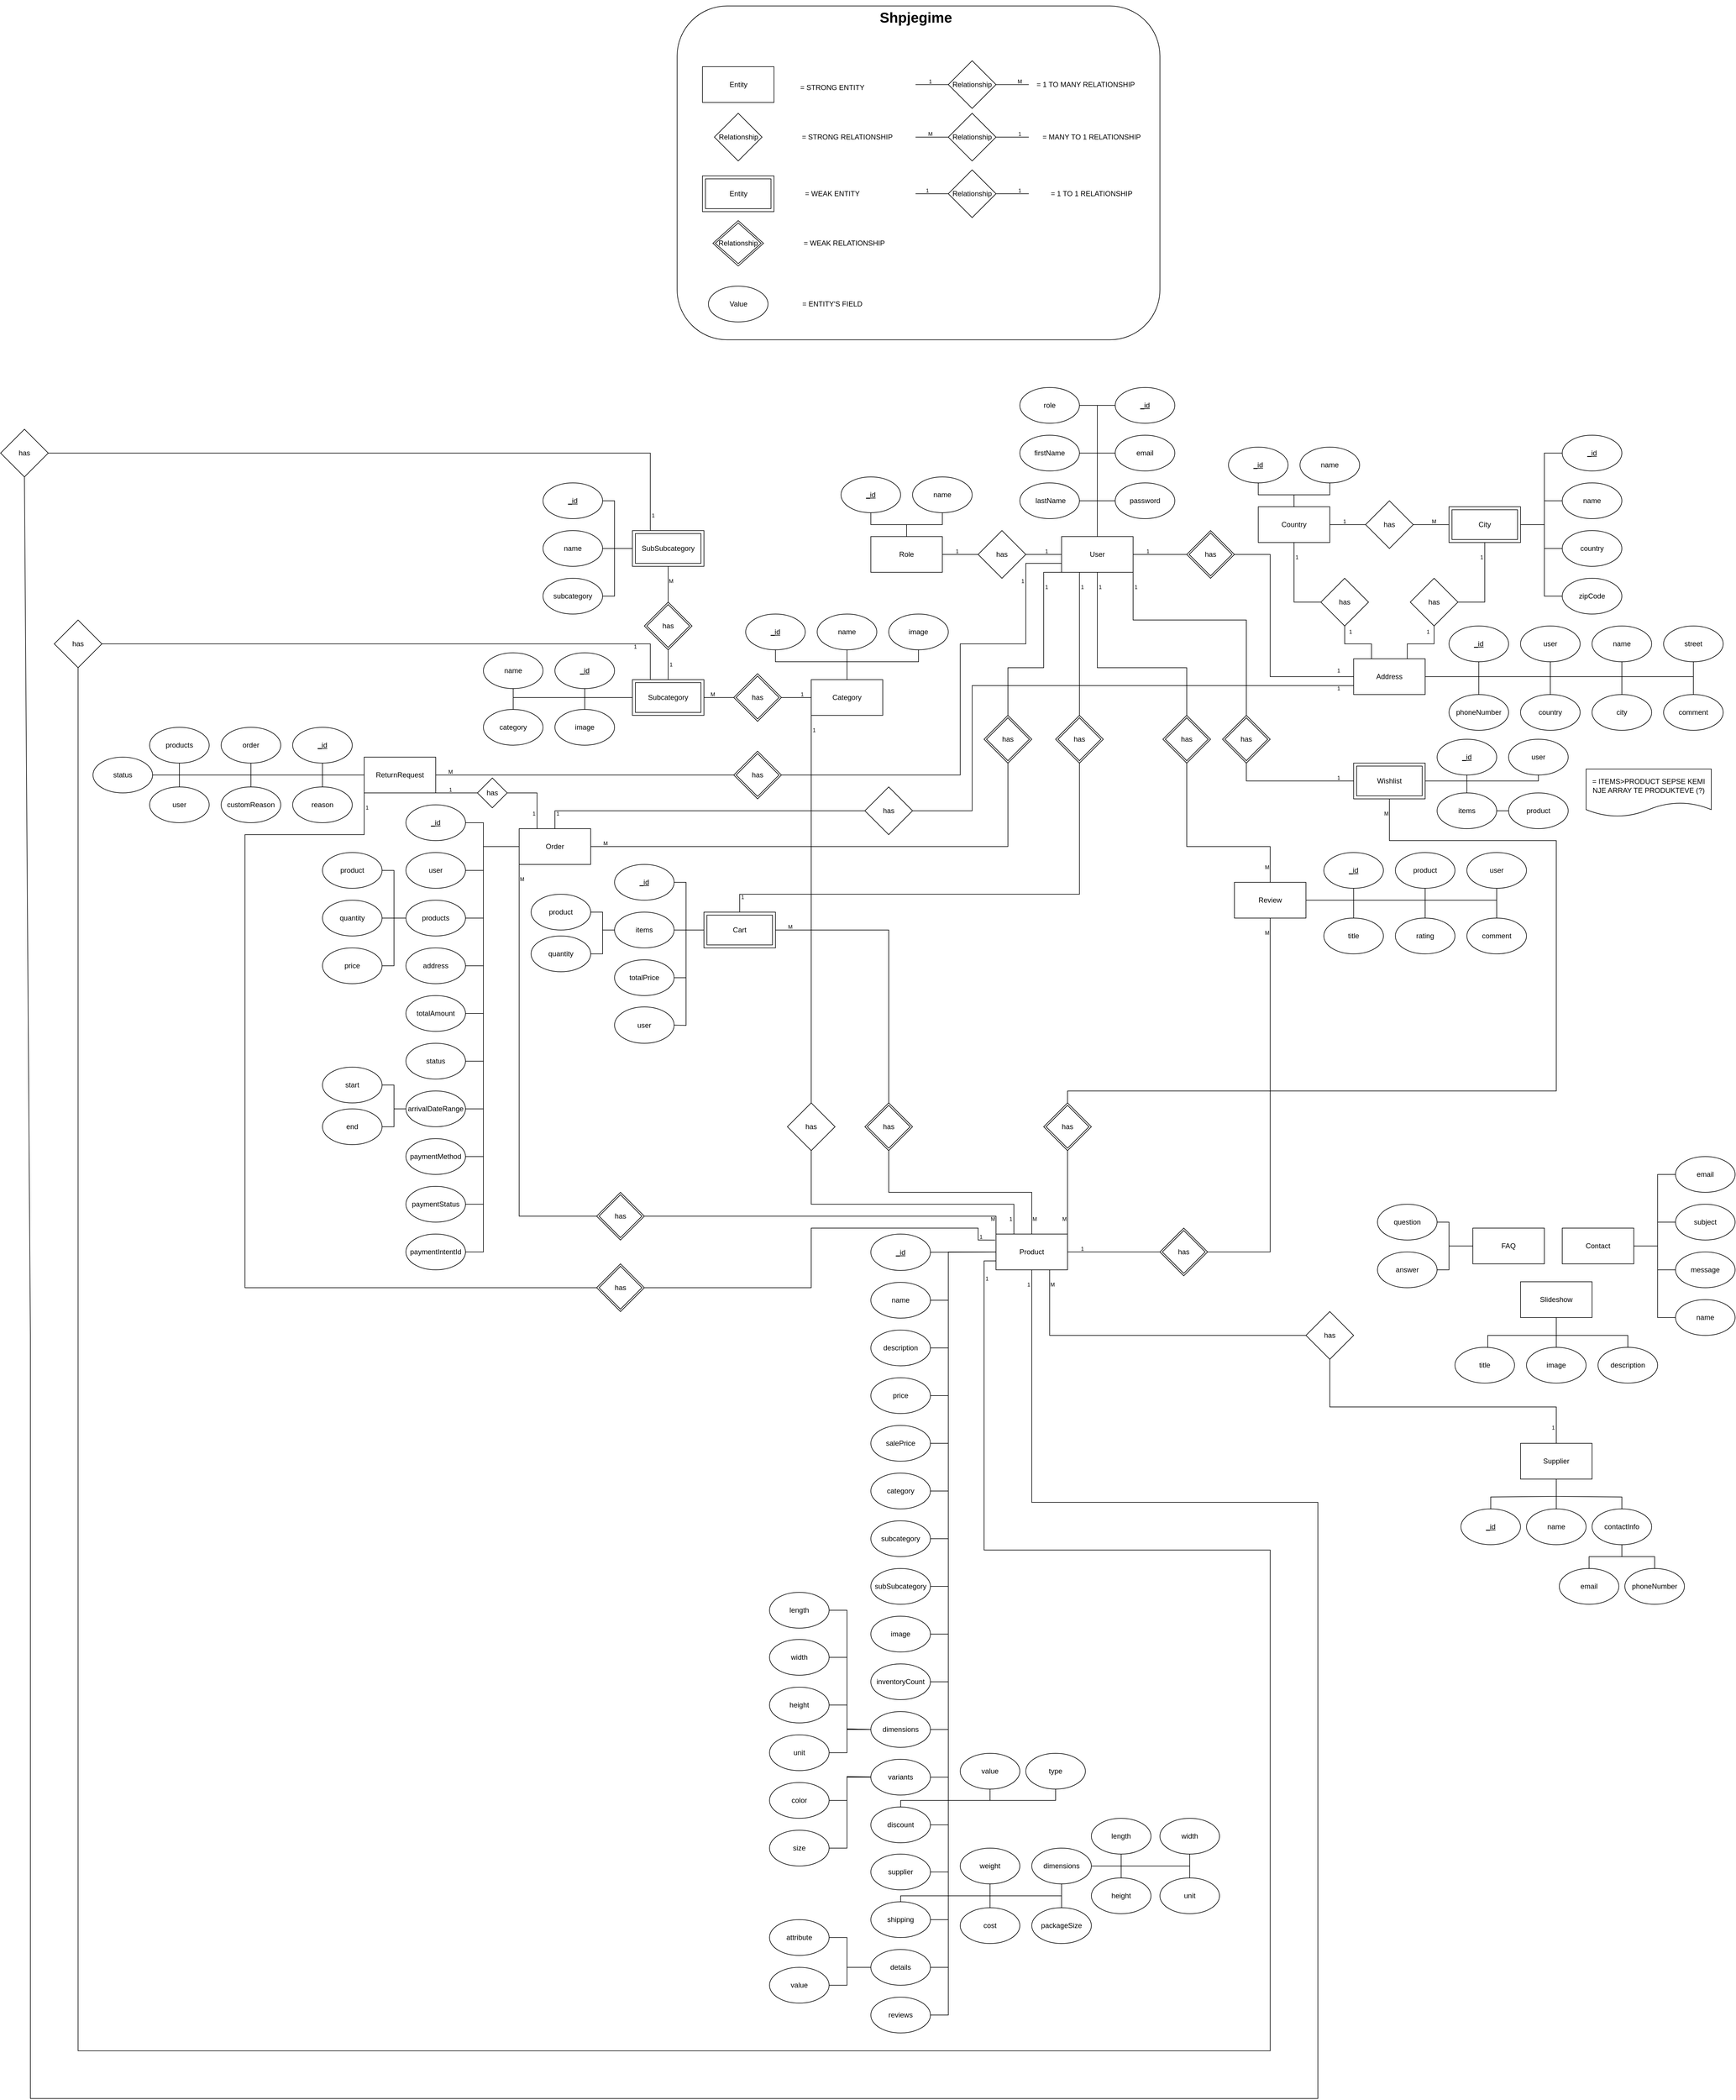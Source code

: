 <mxfile pages="2">
    <diagram id="wpOMAu4JesYo4NfQVjRr" name="ERD">
        <mxGraphModel dx="2784" dy="1546" grid="1" gridSize="10" guides="1" tooltips="1" connect="1" arrows="1" fold="1" page="1" pageScale="1" pageWidth="850" pageHeight="1100" background="none" math="0" shadow="0">
            <root>
                <mxCell id="0"/>
                <mxCell id="1" parent="0"/>
                <mxCell id="380" value="" style="rounded=1;whiteSpace=wrap;html=1;fillColor=default;shadow=0;glass=0;" parent="1" vertex="1">
                    <mxGeometry x="-395" y="-710" width="810" height="560" as="geometry"/>
                </mxCell>
                <mxCell id="27" style="edgeStyle=none;html=1;entryX=1;entryY=0.5;entryDx=0;entryDy=0;endArrow=none;endFill=0;rounded=0;" parent="1" source="2" target="21" edge="1">
                    <mxGeometry relative="1" as="geometry">
                        <Array as="points">
                            <mxPoint x="310" y="120"/>
                        </Array>
                    </mxGeometry>
                </mxCell>
                <mxCell id="28" style="edgeStyle=none;html=1;endArrow=none;endFill=0;rounded=0;" parent="1" source="2" target="31" edge="1">
                    <mxGeometry relative="1" as="geometry">
                        <mxPoint x="350" y="45" as="targetPoint"/>
                        <Array as="points">
                            <mxPoint x="310" y="40"/>
                        </Array>
                    </mxGeometry>
                </mxCell>
                <mxCell id="32" style="edgeStyle=none;rounded=0;html=1;entryX=0;entryY=0.5;entryDx=0;entryDy=0;endArrow=none;endFill=0;" parent="1" source="2" target="30" edge="1">
                    <mxGeometry relative="1" as="geometry">
                        <Array as="points">
                            <mxPoint x="310" y="120"/>
                        </Array>
                    </mxGeometry>
                </mxCell>
                <mxCell id="34" style="edgeStyle=none;rounded=0;html=1;entryX=1;entryY=0.5;entryDx=0;entryDy=0;endArrow=none;endFill=0;" parent="1" source="2" target="33" edge="1">
                    <mxGeometry relative="1" as="geometry">
                        <Array as="points">
                            <mxPoint x="310" y="40"/>
                        </Array>
                    </mxGeometry>
                </mxCell>
                <mxCell id="36" style="edgeStyle=none;rounded=0;html=1;entryX=1;entryY=0.5;entryDx=0;entryDy=0;endArrow=none;endFill=0;" parent="1" source="2" target="35" edge="1">
                    <mxGeometry relative="1" as="geometry">
                        <Array as="points">
                            <mxPoint x="310" y="-40"/>
                        </Array>
                    </mxGeometry>
                </mxCell>
                <mxCell id="39" style="edgeStyle=none;rounded=0;html=1;entryX=1;entryY=0.5;entryDx=0;entryDy=0;endArrow=none;endFill=0;" parent="1" source="2" target="38" edge="1">
                    <mxGeometry relative="1" as="geometry"/>
                </mxCell>
                <mxCell id="135" style="edgeStyle=none;html=1;entryX=0;entryY=0.5;entryDx=0;entryDy=0;endArrow=none;endFill=0;rounded=0;" parent="1" source="2" target="134" edge="1">
                    <mxGeometry relative="1" as="geometry">
                        <Array as="points">
                            <mxPoint x="310" y="-40"/>
                        </Array>
                    </mxGeometry>
                </mxCell>
                <mxCell id="243" style="edgeStyle=none;rounded=0;html=1;entryX=0;entryY=0.5;entryDx=0;entryDy=0;endArrow=none;endFill=0;" parent="1" source="2" target="353" edge="1">
                    <mxGeometry relative="1" as="geometry">
                        <Array as="points"/>
                        <mxPoint x="460" y="210" as="targetPoint"/>
                    </mxGeometry>
                </mxCell>
                <mxCell id="253" style="edgeStyle=none;html=1;entryX=0.5;entryY=0;entryDx=0;entryDy=0;rounded=0;endArrow=none;endFill=0;" parent="1" source="2" target="351" edge="1">
                    <mxGeometry relative="1" as="geometry">
                        <Array as="points">
                            <mxPoint x="310" y="400"/>
                            <mxPoint x="460" y="400"/>
                        </Array>
                        <mxPoint x="460" y="480" as="targetPoint"/>
                    </mxGeometry>
                </mxCell>
                <mxCell id="263" style="edgeStyle=none;rounded=0;html=1;endArrow=none;endFill=0;exitX=0;exitY=1;exitDx=0;exitDy=0;entryX=0.5;entryY=0;entryDx=0;entryDy=0;" parent="1" source="2" target="354" edge="1">
                    <mxGeometry relative="1" as="geometry">
                        <Array as="points">
                            <mxPoint x="220" y="240"/>
                            <mxPoint x="220" y="400"/>
                            <mxPoint x="160" y="400"/>
                        </Array>
                        <mxPoint x="200" y="520" as="targetPoint"/>
                    </mxGeometry>
                </mxCell>
                <mxCell id="284" style="edgeStyle=none;rounded=0;html=1;entryX=1;entryY=0.5;entryDx=0;entryDy=0;endArrow=none;endFill=0;exitX=0;exitY=0.75;exitDx=0;exitDy=0;" parent="1" source="2" target="355" edge="1">
                    <mxGeometry relative="1" as="geometry">
                        <Array as="points">
                            <mxPoint x="190" y="225"/>
                            <mxPoint x="190" y="360"/>
                            <mxPoint x="80" y="360"/>
                            <mxPoint x="80" y="580"/>
                            <mxPoint y="580"/>
                        </Array>
                        <mxPoint x="-220" y="580" as="targetPoint"/>
                    </mxGeometry>
                </mxCell>
                <mxCell id="288" style="edgeStyle=none;rounded=0;html=1;endArrow=none;endFill=0;exitX=1;exitY=1;exitDx=0;exitDy=0;entryX=0.5;entryY=0;entryDx=0;entryDy=0;" parent="1" source="2" target="352" edge="1">
                    <mxGeometry relative="1" as="geometry">
                        <mxPoint x="540" y="410" as="targetPoint"/>
                        <Array as="points">
                            <mxPoint x="370" y="320"/>
                            <mxPoint x="560" y="320"/>
                        </Array>
                    </mxGeometry>
                </mxCell>
                <mxCell id="296" style="edgeStyle=none;rounded=0;html=1;entryX=0.5;entryY=0;entryDx=0;entryDy=0;endArrow=none;endFill=0;exitX=0.25;exitY=1;exitDx=0;exitDy=0;" parent="1" source="2" target="OJAlThDZhe-HXax7vr78-350" edge="1">
                    <mxGeometry relative="1" as="geometry">
                        <mxPoint x="280" y="440" as="targetPoint"/>
                    </mxGeometry>
                </mxCell>
                <mxCell id="2" value="User" style="rounded=0;whiteSpace=wrap;html=1;" parent="1" vertex="1">
                    <mxGeometry x="250" y="180" width="120" height="60" as="geometry"/>
                </mxCell>
                <mxCell id="258" style="edgeStyle=none;rounded=0;html=1;endArrow=none;endFill=0;entryX=0;entryY=0.5;entryDx=0;entryDy=0;" parent="1" source="3" target="356" edge="1">
                    <mxGeometry relative="1" as="geometry">
                        <mxPoint x="420" y="1390" as="targetPoint"/>
                        <Array as="points"/>
                    </mxGeometry>
                </mxCell>
                <mxCell id="455" style="edgeStyle=none;html=1;entryX=1;entryY=0.5;entryDx=0;entryDy=0;rounded=0;endArrow=none;endFill=0;" parent="1" source="3" target="419" edge="1">
                    <mxGeometry relative="1" as="geometry"/>
                </mxCell>
                <mxCell id="456" style="edgeStyle=none;rounded=0;html=1;entryX=1;entryY=0.5;entryDx=0;entryDy=0;endArrow=none;endFill=0;" parent="1" source="3" target="421" edge="1">
                    <mxGeometry relative="1" as="geometry">
                        <Array as="points">
                            <mxPoint x="60" y="1380"/>
                            <mxPoint x="60" y="1461"/>
                        </Array>
                    </mxGeometry>
                </mxCell>
                <mxCell id="457" style="edgeStyle=none;rounded=0;html=1;entryX=1;entryY=0.5;entryDx=0;entryDy=0;endArrow=none;endFill=0;" parent="1" source="3" target="422" edge="1">
                    <mxGeometry relative="1" as="geometry">
                        <Array as="points">
                            <mxPoint x="60" y="1380"/>
                            <mxPoint x="60" y="1541"/>
                        </Array>
                    </mxGeometry>
                </mxCell>
                <mxCell id="458" style="edgeStyle=none;rounded=0;html=1;entryX=1;entryY=0.5;entryDx=0;entryDy=0;endArrow=none;endFill=0;" parent="1" source="3" target="423" edge="1">
                    <mxGeometry relative="1" as="geometry">
                        <Array as="points">
                            <mxPoint x="60" y="1380"/>
                            <mxPoint x="60" y="1621"/>
                        </Array>
                    </mxGeometry>
                </mxCell>
                <mxCell id="459" style="edgeStyle=none;rounded=0;html=1;entryX=1;entryY=0.5;entryDx=0;entryDy=0;endArrow=none;endFill=0;" parent="1" source="3" target="424" edge="1">
                    <mxGeometry relative="1" as="geometry">
                        <Array as="points">
                            <mxPoint x="60" y="1380"/>
                            <mxPoint x="60" y="1701"/>
                        </Array>
                    </mxGeometry>
                </mxCell>
                <mxCell id="460" style="edgeStyle=none;rounded=0;html=1;entryX=1;entryY=0.5;entryDx=0;entryDy=0;endArrow=none;endFill=0;" parent="1" source="3" target="425" edge="1">
                    <mxGeometry relative="1" as="geometry">
                        <Array as="points">
                            <mxPoint x="60" y="1380"/>
                            <mxPoint x="60" y="1781"/>
                        </Array>
                    </mxGeometry>
                </mxCell>
                <mxCell id="461" style="edgeStyle=none;rounded=0;html=1;entryX=1;entryY=0.5;entryDx=0;entryDy=0;endArrow=none;endFill=0;" parent="1" source="3" target="426" edge="1">
                    <mxGeometry relative="1" as="geometry">
                        <Array as="points">
                            <mxPoint x="60" y="1380"/>
                            <mxPoint x="60" y="1861"/>
                        </Array>
                    </mxGeometry>
                </mxCell>
                <mxCell id="462" style="edgeStyle=none;rounded=0;html=1;entryX=1;entryY=0.5;entryDx=0;entryDy=0;endArrow=none;endFill=0;" parent="1" source="3" target="427" edge="1">
                    <mxGeometry relative="1" as="geometry">
                        <Array as="points">
                            <mxPoint x="60" y="1380"/>
                            <mxPoint x="60" y="1941"/>
                        </Array>
                    </mxGeometry>
                </mxCell>
                <mxCell id="463" style="edgeStyle=none;rounded=0;html=1;entryX=1;entryY=0.5;entryDx=0;entryDy=0;endArrow=none;endFill=0;" parent="1" source="3" target="428" edge="1">
                    <mxGeometry relative="1" as="geometry">
                        <Array as="points">
                            <mxPoint x="60" y="1380"/>
                            <mxPoint x="60" y="2021"/>
                        </Array>
                    </mxGeometry>
                </mxCell>
                <mxCell id="464" style="edgeStyle=none;rounded=0;html=1;entryX=1;entryY=0.5;entryDx=0;entryDy=0;endArrow=none;endFill=0;" parent="1" source="3" target="429" edge="1">
                    <mxGeometry relative="1" as="geometry">
                        <Array as="points">
                            <mxPoint x="60" y="1380"/>
                            <mxPoint x="60" y="2101"/>
                        </Array>
                    </mxGeometry>
                </mxCell>
                <mxCell id="465" style="edgeStyle=none;rounded=0;html=1;entryX=1;entryY=0.5;entryDx=0;entryDy=0;endArrow=none;endFill=0;" parent="1" source="3" target="430" edge="1">
                    <mxGeometry relative="1" as="geometry">
                        <Array as="points">
                            <mxPoint x="60" y="1380"/>
                            <mxPoint x="60" y="2181"/>
                        </Array>
                    </mxGeometry>
                </mxCell>
                <mxCell id="466" style="edgeStyle=none;rounded=0;html=1;entryX=1;entryY=0.5;entryDx=0;entryDy=0;endArrow=none;endFill=0;" parent="1" source="3" target="435" edge="1">
                    <mxGeometry relative="1" as="geometry">
                        <Array as="points">
                            <mxPoint x="60" y="1380"/>
                            <mxPoint x="60" y="2261"/>
                        </Array>
                    </mxGeometry>
                </mxCell>
                <mxCell id="467" style="edgeStyle=none;rounded=0;html=1;entryX=1;entryY=0.5;entryDx=0;entryDy=0;endArrow=none;endFill=0;" parent="1" source="3" target="438" edge="1">
                    <mxGeometry relative="1" as="geometry">
                        <Array as="points">
                            <mxPoint x="60" y="1380"/>
                            <mxPoint x="60" y="2341"/>
                        </Array>
                    </mxGeometry>
                </mxCell>
                <mxCell id="471" style="edgeStyle=none;rounded=0;html=1;entryX=1;entryY=0.5;entryDx=0;entryDy=0;endArrow=none;endFill=0;" parent="1" source="3" target="441" edge="1">
                    <mxGeometry relative="1" as="geometry">
                        <Array as="points">
                            <mxPoint x="60" y="1380"/>
                            <mxPoint x="60" y="2420"/>
                        </Array>
                    </mxGeometry>
                </mxCell>
                <mxCell id="474" style="edgeStyle=none;rounded=0;html=1;entryX=1;entryY=0.5;entryDx=0;entryDy=0;endArrow=none;endFill=0;" parent="1" source="3" target="442" edge="1">
                    <mxGeometry relative="1" as="geometry">
                        <Array as="points">
                            <mxPoint x="60" y="1380"/>
                            <mxPoint x="60" y="2500"/>
                        </Array>
                    </mxGeometry>
                </mxCell>
                <mxCell id="483" style="edgeStyle=none;rounded=0;html=1;entryX=1;entryY=0.5;entryDx=0;entryDy=0;endArrow=none;endFill=0;" parent="1" source="3" target="451" edge="1">
                    <mxGeometry relative="1" as="geometry">
                        <Array as="points">
                            <mxPoint x="60" y="1380"/>
                            <mxPoint x="60" y="2580"/>
                        </Array>
                    </mxGeometry>
                </mxCell>
                <mxCell id="484" style="edgeStyle=none;rounded=0;html=1;entryX=1;entryY=0.5;entryDx=0;entryDy=0;endArrow=none;endFill=0;" parent="1" source="3" target="454" edge="1">
                    <mxGeometry relative="1" as="geometry">
                        <Array as="points">
                            <mxPoint x="60" y="1380"/>
                            <mxPoint x="60" y="2660"/>
                        </Array>
                    </mxGeometry>
                </mxCell>
                <mxCell id="498" style="edgeStyle=none;rounded=0;html=1;entryX=0.5;entryY=1;entryDx=0;entryDy=0;endArrow=none;endFill=0;exitX=0;exitY=0.75;exitDx=0;exitDy=0;" parent="1" source="3" target="496" edge="1">
                    <mxGeometry relative="1" as="geometry">
                        <Array as="points">
                            <mxPoint x="120" y="1395"/>
                            <mxPoint x="120" y="1880"/>
                            <mxPoint x="600" y="1880"/>
                            <mxPoint x="600" y="2720"/>
                            <mxPoint x="-1400" y="2720"/>
                        </Array>
                    </mxGeometry>
                </mxCell>
                <mxCell id="502" style="edgeStyle=none;rounded=0;html=1;entryX=0;entryY=1;entryDx=0;entryDy=0;endArrow=none;endFill=0;exitX=0.5;exitY=0;exitDx=0;exitDy=0;" parent="1" source="503" target="4" edge="1">
                    <mxGeometry relative="1" as="geometry">
                        <mxPoint x="-140" y="1100" as="sourcePoint"/>
                        <Array as="points"/>
                    </mxGeometry>
                </mxCell>
                <mxCell id="508" style="edgeStyle=none;rounded=0;html=1;entryX=0.5;entryY=1;entryDx=0;entryDy=0;endArrow=none;endFill=0;exitX=0.5;exitY=1;exitDx=0;exitDy=0;" parent="1" source="3" target="497" edge="1">
                    <mxGeometry relative="1" as="geometry">
                        <Array as="points">
                            <mxPoint x="200" y="1800"/>
                            <mxPoint x="680" y="1800"/>
                            <mxPoint x="680" y="2800"/>
                            <mxPoint x="-1480" y="2800"/>
                            <mxPoint x="-1480" y="1520"/>
                        </Array>
                    </mxGeometry>
                </mxCell>
                <mxCell id="3" value="Product" style="rounded=0;whiteSpace=wrap;html=1;" parent="1" vertex="1">
                    <mxGeometry x="140" y="1350" width="120" height="60" as="geometry"/>
                </mxCell>
                <mxCell id="174" style="edgeStyle=none;rounded=0;html=1;entryX=0.5;entryY=1;entryDx=0;entryDy=0;endArrow=none;endFill=0;" parent="1" source="4" target="172" edge="1">
                    <mxGeometry relative="1" as="geometry">
                        <Array as="points"/>
                    </mxGeometry>
                </mxCell>
                <mxCell id="175" style="edgeStyle=none;rounded=0;html=1;entryX=0.5;entryY=1;entryDx=0;entryDy=0;endArrow=none;endFill=0;" parent="1" source="4" target="171" edge="1">
                    <mxGeometry relative="1" as="geometry">
                        <Array as="points">
                            <mxPoint x="-110" y="390"/>
                            <mxPoint x="-230" y="390"/>
                        </Array>
                    </mxGeometry>
                </mxCell>
                <mxCell id="176" style="edgeStyle=none;rounded=0;html=1;entryX=0.5;entryY=1;entryDx=0;entryDy=0;endArrow=none;endFill=0;" parent="1" source="4" target="173" edge="1">
                    <mxGeometry relative="1" as="geometry">
                        <Array as="points">
                            <mxPoint x="-110" y="390"/>
                            <mxPoint x="10" y="390"/>
                        </Array>
                    </mxGeometry>
                </mxCell>
                <mxCell id="4" value="Category" style="rounded=0;whiteSpace=wrap;html=1;" parent="1" vertex="1">
                    <mxGeometry x="-170" y="420" width="120" height="60" as="geometry"/>
                </mxCell>
                <mxCell id="248" style="edgeStyle=none;rounded=0;html=1;entryX=0.5;entryY=1;entryDx=0;entryDy=0;endArrow=none;endFill=0;exitX=0;exitY=0.5;exitDx=0;exitDy=0;" parent="1" source="383" target="163" edge="1">
                    <mxGeometry relative="1" as="geometry">
                        <Array as="points">
                            <mxPoint x="-550" y="450"/>
                        </Array>
                        <mxPoint x="-480" y="450.0" as="sourcePoint"/>
                    </mxGeometry>
                </mxCell>
                <mxCell id="249" style="edgeStyle=none;rounded=0;html=1;entryX=0.5;entryY=0;entryDx=0;entryDy=0;endArrow=none;endFill=0;exitX=0;exitY=0.5;exitDx=0;exitDy=0;" parent="1" source="383" target="165" edge="1">
                    <mxGeometry relative="1" as="geometry">
                        <Array as="points">
                            <mxPoint x="-550" y="450"/>
                        </Array>
                        <mxPoint x="-480" y="450.0" as="sourcePoint"/>
                    </mxGeometry>
                </mxCell>
                <mxCell id="250" style="edgeStyle=none;rounded=0;html=1;entryX=0.5;entryY=1;entryDx=0;entryDy=0;endArrow=none;endFill=0;exitX=0;exitY=0.5;exitDx=0;exitDy=0;" parent="1" source="383" target="164" edge="1">
                    <mxGeometry relative="1" as="geometry">
                        <Array as="points">
                            <mxPoint x="-670" y="450"/>
                        </Array>
                        <mxPoint x="-480" y="450.0" as="sourcePoint"/>
                    </mxGeometry>
                </mxCell>
                <mxCell id="251" style="edgeStyle=none;rounded=0;html=1;entryX=0.5;entryY=0;entryDx=0;entryDy=0;endArrow=none;endFill=0;exitX=0;exitY=0.5;exitDx=0;exitDy=0;" parent="1" source="383" target="166" edge="1">
                    <mxGeometry relative="1" as="geometry">
                        <Array as="points">
                            <mxPoint x="-670" y="450"/>
                        </Array>
                        <mxPoint x="-480" y="450.0" as="sourcePoint"/>
                    </mxGeometry>
                </mxCell>
                <mxCell id="160" style="edgeStyle=none;rounded=0;html=1;entryX=1;entryY=0.5;entryDx=0;entryDy=0;endArrow=none;endFill=0;exitX=0;exitY=0.5;exitDx=0;exitDy=0;" parent="1" source="385" target="159" edge="1">
                    <mxGeometry relative="1" as="geometry">
                        <Array as="points">
                            <mxPoint x="-500" y="200"/>
                            <mxPoint x="-500" y="120"/>
                        </Array>
                        <mxPoint x="-480" y="210" as="sourcePoint"/>
                    </mxGeometry>
                </mxCell>
                <mxCell id="161" style="edgeStyle=none;rounded=0;html=1;entryX=1;entryY=0.5;entryDx=0;entryDy=0;endArrow=none;endFill=0;exitX=0;exitY=0.5;exitDx=0;exitDy=0;" parent="1" source="385" target="157" edge="1">
                    <mxGeometry relative="1" as="geometry">
                        <mxPoint x="-480" y="210" as="sourcePoint"/>
                    </mxGeometry>
                </mxCell>
                <mxCell id="162" style="edgeStyle=none;rounded=0;html=1;entryX=1;entryY=0.5;entryDx=0;entryDy=0;endArrow=none;endFill=0;exitX=0;exitY=0.5;exitDx=0;exitDy=0;" parent="1" source="385" target="158" edge="1">
                    <mxGeometry relative="1" as="geometry">
                        <Array as="points">
                            <mxPoint x="-500" y="200"/>
                            <mxPoint x="-500" y="280"/>
                        </Array>
                        <mxPoint x="-480" y="210" as="sourcePoint"/>
                    </mxGeometry>
                </mxCell>
                <mxCell id="326" style="edgeStyle=none;html=1;entryX=1;entryY=0.5;entryDx=0;entryDy=0;rounded=0;endArrow=none;endFill=0;" parent="1" source="7" target="311" edge="1">
                    <mxGeometry relative="1" as="geometry">
                        <Array as="points">
                            <mxPoint x="-720" y="700"/>
                            <mxPoint x="-720" y="660"/>
                        </Array>
                    </mxGeometry>
                </mxCell>
                <mxCell id="327" style="edgeStyle=none;rounded=0;html=1;entryX=1;entryY=0.5;entryDx=0;entryDy=0;endArrow=none;endFill=0;" parent="1" source="7" target="312" edge="1">
                    <mxGeometry relative="1" as="geometry">
                        <Array as="points">
                            <mxPoint x="-720" y="700"/>
                            <mxPoint x="-720" y="740"/>
                        </Array>
                    </mxGeometry>
                </mxCell>
                <mxCell id="328" style="edgeStyle=none;rounded=0;html=1;entryX=1;entryY=0.5;entryDx=0;entryDy=0;endArrow=none;endFill=0;" parent="1" source="7" target="313" edge="1">
                    <mxGeometry relative="1" as="geometry">
                        <Array as="points">
                            <mxPoint x="-720" y="700"/>
                            <mxPoint x="-720" y="820"/>
                        </Array>
                    </mxGeometry>
                </mxCell>
                <mxCell id="329" style="edgeStyle=none;rounded=0;html=1;entryX=1;entryY=0.5;entryDx=0;entryDy=0;endArrow=none;endFill=0;exitX=0;exitY=0.5;exitDx=0;exitDy=0;" parent="1" source="7" target="321" edge="1">
                    <mxGeometry relative="1" as="geometry">
                        <Array as="points">
                            <mxPoint x="-720" y="700"/>
                            <mxPoint x="-720" y="1060"/>
                        </Array>
                    </mxGeometry>
                </mxCell>
                <mxCell id="331" style="edgeStyle=none;rounded=0;html=1;entryX=1;entryY=0.5;entryDx=0;entryDy=0;endArrow=none;endFill=0;exitX=0;exitY=0.5;exitDx=0;exitDy=0;" parent="1" source="7" target="317" edge="1">
                    <mxGeometry relative="1" as="geometry">
                        <Array as="points">
                            <mxPoint x="-720" y="700"/>
                            <mxPoint x="-720" y="900"/>
                        </Array>
                    </mxGeometry>
                </mxCell>
                <mxCell id="332" style="edgeStyle=none;rounded=0;html=1;entryX=1;entryY=0.5;entryDx=0;entryDy=0;endArrow=none;endFill=0;exitX=0;exitY=0.5;exitDx=0;exitDy=0;" parent="1" source="7" target="318" edge="1">
                    <mxGeometry relative="1" as="geometry">
                        <Array as="points">
                            <mxPoint x="-720" y="700"/>
                            <mxPoint x="-720" y="980"/>
                        </Array>
                    </mxGeometry>
                </mxCell>
                <mxCell id="333" style="edgeStyle=none;rounded=0;html=1;entryX=1;entryY=0.5;entryDx=0;entryDy=0;endArrow=none;endFill=0;" parent="1" source="7" target="320" edge="1">
                    <mxGeometry relative="1" as="geometry">
                        <Array as="points">
                            <mxPoint x="-720" y="700"/>
                            <mxPoint x="-720" y="1140"/>
                        </Array>
                    </mxGeometry>
                </mxCell>
                <mxCell id="348" style="edgeStyle=none;rounded=0;html=1;entryX=1;entryY=0.5;entryDx=0;entryDy=0;endArrow=none;endFill=0;" parent="1" source="7" target="345" edge="1">
                    <mxGeometry relative="1" as="geometry">
                        <Array as="points">
                            <mxPoint x="-720" y="700"/>
                            <mxPoint x="-720" y="1220"/>
                        </Array>
                    </mxGeometry>
                </mxCell>
                <mxCell id="349" style="edgeStyle=none;rounded=0;html=1;entryX=1;entryY=0.5;entryDx=0;entryDy=0;endArrow=none;endFill=0;" parent="1" source="7" target="346" edge="1">
                    <mxGeometry relative="1" as="geometry">
                        <Array as="points">
                            <mxPoint x="-720" y="700"/>
                            <mxPoint x="-720" y="1300"/>
                        </Array>
                    </mxGeometry>
                </mxCell>
                <mxCell id="350" style="edgeStyle=none;rounded=0;html=1;entryX=1;entryY=0.5;entryDx=0;entryDy=0;endArrow=none;endFill=0;" parent="1" source="7" target="347" edge="1">
                    <mxGeometry relative="1" as="geometry">
                        <Array as="points">
                            <mxPoint x="-720" y="700"/>
                            <mxPoint x="-720" y="1380"/>
                        </Array>
                    </mxGeometry>
                </mxCell>
                <mxCell id="524" style="edgeStyle=none;rounded=0;html=1;entryX=0;entryY=0.5;entryDx=0;entryDy=0;endArrow=none;endFill=0;exitX=0;exitY=1;exitDx=0;exitDy=0;" parent="1" source="7" target="535" edge="1">
                    <mxGeometry relative="1" as="geometry">
                        <mxPoint x="-530" y="1320" as="targetPoint"/>
                        <Array as="points">
                            <mxPoint x="-660" y="1200"/>
                            <mxPoint x="-660" y="1320"/>
                        </Array>
                    </mxGeometry>
                </mxCell>
                <mxCell id="7" value="Order" style="rounded=0;whiteSpace=wrap;html=1;" parent="1" vertex="1">
                    <mxGeometry x="-660" y="670" width="120" height="60" as="geometry"/>
                </mxCell>
                <mxCell id="285" style="edgeStyle=none;rounded=0;html=1;entryX=0;entryY=0.5;entryDx=0;entryDy=0;endArrow=none;endFill=0;exitX=1;exitY=0.5;exitDx=0;exitDy=0;" parent="1" source="8" target="355" edge="1">
                    <mxGeometry relative="1" as="geometry">
                        <Array as="points"/>
                        <mxPoint x="-300" y="580" as="targetPoint"/>
                    </mxGeometry>
                </mxCell>
                <mxCell id="371" style="edgeStyle=none;html=1;entryX=0.5;entryY=1;entryDx=0;entryDy=0;rounded=0;endArrow=none;endFill=0;" parent="1" source="8" target="364" edge="1">
                    <mxGeometry relative="1" as="geometry">
                        <Array as="points">
                            <mxPoint x="-990" y="580"/>
                        </Array>
                    </mxGeometry>
                </mxCell>
                <mxCell id="372" style="edgeStyle=none;rounded=0;html=1;entryX=0.5;entryY=0;entryDx=0;entryDy=0;endArrow=none;endFill=0;" parent="1" source="8" target="368" edge="1">
                    <mxGeometry relative="1" as="geometry">
                        <Array as="points">
                            <mxPoint x="-990" y="580"/>
                        </Array>
                    </mxGeometry>
                </mxCell>
                <mxCell id="373" style="edgeStyle=none;rounded=0;html=1;entryX=0.5;entryY=1;entryDx=0;entryDy=0;endArrow=none;endFill=0;" parent="1" source="8" target="365" edge="1">
                    <mxGeometry relative="1" as="geometry">
                        <Array as="points">
                            <mxPoint x="-1110" y="580"/>
                        </Array>
                    </mxGeometry>
                </mxCell>
                <mxCell id="374" style="edgeStyle=none;rounded=0;html=1;entryX=0.5;entryY=0;entryDx=0;entryDy=0;endArrow=none;endFill=0;" parent="1" source="8" target="369" edge="1">
                    <mxGeometry relative="1" as="geometry">
                        <Array as="points">
                            <mxPoint x="-1110" y="580"/>
                        </Array>
                    </mxGeometry>
                </mxCell>
                <mxCell id="375" style="edgeStyle=none;rounded=0;html=1;entryX=0.5;entryY=1;entryDx=0;entryDy=0;endArrow=none;endFill=0;" parent="1" source="8" target="366" edge="1">
                    <mxGeometry relative="1" as="geometry">
                        <Array as="points">
                            <mxPoint x="-1230" y="580"/>
                        </Array>
                    </mxGeometry>
                </mxCell>
                <mxCell id="376" style="edgeStyle=none;rounded=0;html=1;entryX=0.5;entryY=0;entryDx=0;entryDy=0;endArrow=none;endFill=0;" parent="1" source="8" target="367" edge="1">
                    <mxGeometry relative="1" as="geometry">
                        <Array as="points">
                            <mxPoint x="-1230" y="580"/>
                        </Array>
                    </mxGeometry>
                </mxCell>
                <mxCell id="377" style="edgeStyle=none;rounded=0;html=1;entryX=1;entryY=0.5;entryDx=0;entryDy=0;endArrow=none;endFill=0;" parent="1" source="8" target="370" edge="1">
                    <mxGeometry relative="1" as="geometry"/>
                </mxCell>
                <mxCell id="530" style="edgeStyle=none;rounded=0;html=1;entryX=0;entryY=0.5;entryDx=0;entryDy=0;endArrow=none;endFill=0;exitX=0;exitY=1;exitDx=0;exitDy=0;" parent="1" source="8" edge="1">
                    <mxGeometry relative="1" as="geometry">
                        <mxPoint x="-530" y="1440" as="targetPoint"/>
                        <Array as="points">
                            <mxPoint x="-920" y="680"/>
                            <mxPoint x="-1120" y="680"/>
                            <mxPoint x="-1120" y="1440"/>
                        </Array>
                    </mxGeometry>
                </mxCell>
                <mxCell id="545" style="edgeStyle=none;html=1;entryX=0;entryY=0.5;entryDx=0;entryDy=0;rounded=0;endArrow=none;endFill=0;exitX=1;exitY=1;exitDx=0;exitDy=0;" parent="1" source="8" target="544" edge="1">
                    <mxGeometry relative="1" as="geometry">
                        <Array as="points">
                            <mxPoint x="-760" y="610"/>
                        </Array>
                    </mxGeometry>
                </mxCell>
                <mxCell id="8" value="ReturnRequest" style="rounded=0;whiteSpace=wrap;html=1;" parent="1" vertex="1">
                    <mxGeometry x="-920" y="550" width="120" height="60" as="geometry"/>
                </mxCell>
                <mxCell id="397" style="edgeStyle=none;rounded=0;html=1;entryX=1;entryY=0.5;entryDx=0;entryDy=0;endArrow=none;endFill=0;exitX=0;exitY=0.5;exitDx=0;exitDy=0;" parent="1" source="550" target="392" edge="1">
                    <mxGeometry relative="1" as="geometry">
                        <Array as="points">
                            <mxPoint x="-380" y="840"/>
                            <mxPoint x="-380" y="760"/>
                        </Array>
                        <mxPoint x="-350" y="840" as="sourcePoint"/>
                    </mxGeometry>
                </mxCell>
                <mxCell id="399" style="edgeStyle=none;rounded=0;html=1;entryX=1;entryY=0.5;entryDx=0;entryDy=0;endArrow=none;endFill=0;exitX=0;exitY=0.5;exitDx=0;exitDy=0;" parent="1" source="550" target="393" edge="1">
                    <mxGeometry relative="1" as="geometry">
                        <mxPoint x="-350" y="840" as="sourcePoint"/>
                    </mxGeometry>
                </mxCell>
                <mxCell id="401" style="edgeStyle=none;rounded=0;html=1;entryX=1;entryY=0.5;entryDx=0;entryDy=0;endArrow=none;endFill=0;exitX=0;exitY=0.5;exitDx=0;exitDy=0;" parent="1" source="550" target="398" edge="1">
                    <mxGeometry relative="1" as="geometry">
                        <Array as="points">
                            <mxPoint x="-380" y="840"/>
                            <mxPoint x="-380" y="1000"/>
                        </Array>
                        <mxPoint x="-350" y="840" as="sourcePoint"/>
                    </mxGeometry>
                </mxCell>
                <mxCell id="403" style="edgeStyle=none;rounded=0;html=1;entryX=1;entryY=0.5;entryDx=0;entryDy=0;endArrow=none;endFill=0;exitX=0;exitY=0.5;exitDx=0;exitDy=0;" parent="1" source="550" target="396" edge="1">
                    <mxGeometry relative="1" as="geometry">
                        <Array as="points">
                            <mxPoint x="-380" y="840"/>
                            <mxPoint x="-380" y="920"/>
                        </Array>
                        <mxPoint x="-350" y="840" as="sourcePoint"/>
                    </mxGeometry>
                </mxCell>
                <mxCell id="513" style="edgeStyle=none;html=1;rounded=0;endArrow=none;endFill=0;entryX=0.5;entryY=0;entryDx=0;entryDy=0;exitX=1;exitY=0.5;exitDx=0;exitDy=0;" parent="1" source="550" target="537" edge="1">
                    <mxGeometry relative="1" as="geometry">
                        <mxPoint x="-40" y="1130" as="targetPoint"/>
                        <Array as="points">
                            <mxPoint x="-40" y="840"/>
                        </Array>
                        <mxPoint x="-230" y="840" as="sourcePoint"/>
                    </mxGeometry>
                </mxCell>
                <mxCell id="305" style="edgeStyle=none;rounded=0;html=1;entryX=0.5;entryY=1;entryDx=0;entryDy=0;endArrow=none;endFill=0;exitX=1;exitY=0.5;exitDx=0;exitDy=0;" parent="1" source="552" target="291" edge="1">
                    <mxGeometry relative="1" as="geometry">
                        <Array as="points">
                            <mxPoint x="930" y="590"/>
                        </Array>
                        <mxPoint x="860" y="590" as="sourcePoint"/>
                    </mxGeometry>
                </mxCell>
                <mxCell id="306" style="edgeStyle=none;rounded=0;html=1;entryX=0.5;entryY=0;entryDx=0;entryDy=0;endArrow=none;endFill=0;exitX=1;exitY=0.5;exitDx=0;exitDy=0;" parent="1" source="552" target="292" edge="1">
                    <mxGeometry relative="1" as="geometry">
                        <Array as="points">
                            <mxPoint x="930" y="590"/>
                        </Array>
                        <mxPoint x="860" y="590" as="sourcePoint"/>
                    </mxGeometry>
                </mxCell>
                <mxCell id="307" style="edgeStyle=none;rounded=0;html=1;entryX=0.5;entryY=1;entryDx=0;entryDy=0;endArrow=none;endFill=0;exitX=1;exitY=0.5;exitDx=0;exitDy=0;" parent="1" source="552" target="293" edge="1">
                    <mxGeometry relative="1" as="geometry">
                        <Array as="points">
                            <mxPoint x="1050" y="590"/>
                        </Array>
                        <mxPoint x="860" y="590" as="sourcePoint"/>
                    </mxGeometry>
                </mxCell>
                <mxCell id="518" style="edgeStyle=none;rounded=0;html=1;endArrow=none;endFill=0;entryX=0.5;entryY=0;entryDx=0;entryDy=0;exitX=0.5;exitY=1;exitDx=0;exitDy=0;" parent="1" source="552" target="538" edge="1">
                    <mxGeometry relative="1" as="geometry">
                        <mxPoint x="260" y="1130" as="targetPoint"/>
                        <Array as="points">
                            <mxPoint x="800" y="690"/>
                            <mxPoint x="1080" y="690"/>
                            <mxPoint x="1080" y="1110"/>
                            <mxPoint x="260" y="1110"/>
                        </Array>
                        <mxPoint x="800" y="620" as="sourcePoint"/>
                    </mxGeometry>
                </mxCell>
                <mxCell id="141" style="edgeStyle=none;rounded=0;html=1;entryX=0;entryY=0.5;entryDx=0;entryDy=0;endArrow=none;endFill=0;exitX=1;exitY=0.5;exitDx=0;exitDy=0;" parent="1" source="391" target="139" edge="1">
                    <mxGeometry relative="1" as="geometry">
                        <Array as="points">
                            <mxPoint x="1060" y="160"/>
                            <mxPoint x="1060" y="40"/>
                        </Array>
                        <mxPoint x="1020.0" y="160.0" as="sourcePoint"/>
                    </mxGeometry>
                </mxCell>
                <mxCell id="142" style="edgeStyle=none;rounded=0;html=1;entryX=0;entryY=0.5;entryDx=0;entryDy=0;endArrow=none;endFill=0;exitX=1;exitY=0.5;exitDx=0;exitDy=0;" parent="1" source="391" target="140" edge="1">
                    <mxGeometry relative="1" as="geometry">
                        <Array as="points">
                            <mxPoint x="1060" y="160"/>
                            <mxPoint x="1060" y="200"/>
                        </Array>
                        <mxPoint x="1020.0" y="160.0" as="sourcePoint"/>
                    </mxGeometry>
                </mxCell>
                <mxCell id="145" style="edgeStyle=none;rounded=0;html=1;entryX=0;entryY=0.5;entryDx=0;entryDy=0;endArrow=none;endFill=0;exitX=1;exitY=0.5;exitDx=0;exitDy=0;" parent="1" source="391" target="143" edge="1">
                    <mxGeometry relative="1" as="geometry">
                        <Array as="points">
                            <mxPoint x="1060" y="160"/>
                            <mxPoint x="1060" y="120"/>
                        </Array>
                        <mxPoint x="1020.0" y="160.0" as="sourcePoint"/>
                    </mxGeometry>
                </mxCell>
                <mxCell id="146" style="edgeStyle=none;rounded=0;html=1;endArrow=none;endFill=0;exitX=1;exitY=0.5;exitDx=0;exitDy=0;entryX=0;entryY=0.5;entryDx=0;entryDy=0;" parent="1" source="391" target="144" edge="1">
                    <mxGeometry relative="1" as="geometry">
                        <mxPoint x="1100" y="310" as="targetPoint"/>
                        <Array as="points">
                            <mxPoint x="1060" y="160"/>
                            <mxPoint x="1060" y="280"/>
                        </Array>
                        <mxPoint x="1020.0" y="160.0" as="sourcePoint"/>
                    </mxGeometry>
                </mxCell>
                <mxCell id="53" style="edgeStyle=none;rounded=0;html=1;entryX=0.5;entryY=1;entryDx=0;entryDy=0;fontSize=9;endArrow=none;endFill=0;" parent="1" source="12" target="52" edge="1">
                    <mxGeometry relative="1" as="geometry">
                        <Array as="points">
                            <mxPoint x="640" y="110"/>
                            <mxPoint x="580" y="110"/>
                        </Array>
                    </mxGeometry>
                </mxCell>
                <mxCell id="57" style="edgeStyle=none;rounded=0;html=1;entryX=0;entryY=0.5;entryDx=0;entryDy=0;fontSize=9;endArrow=none;endFill=0;exitX=1;exitY=0.5;exitDx=0;exitDy=0;" parent="1" source="12" target="56" edge="1">
                    <mxGeometry relative="1" as="geometry"/>
                </mxCell>
                <mxCell id="137" style="edgeStyle=none;rounded=0;html=1;entryX=0.5;entryY=1;entryDx=0;entryDy=0;endArrow=none;endFill=0;" parent="1" source="12" target="136" edge="1">
                    <mxGeometry relative="1" as="geometry">
                        <Array as="points">
                            <mxPoint x="640" y="110"/>
                            <mxPoint x="700" y="110"/>
                        </Array>
                    </mxGeometry>
                </mxCell>
                <mxCell id="12" value="Country" style="rounded=0;whiteSpace=wrap;html=1;" parent="1" vertex="1">
                    <mxGeometry x="580" y="130" width="120" height="60" as="geometry"/>
                </mxCell>
                <mxCell id="51" style="edgeStyle=none;rounded=0;html=1;entryX=1;entryY=0.5;entryDx=0;entryDy=0;fontSize=9;endArrow=none;endFill=0;exitX=0;exitY=0.5;exitDx=0;exitDy=0;" parent="1" source="13" target="50" edge="1">
                    <mxGeometry relative="1" as="geometry">
                        <Array as="points">
                            <mxPoint x="900" y="1370"/>
                            <mxPoint x="900" y="1410"/>
                        </Array>
                    </mxGeometry>
                </mxCell>
                <mxCell id="79" style="edgeStyle=none;rounded=0;html=1;entryX=1;entryY=0.5;entryDx=0;entryDy=0;fontSize=9;endArrow=none;endFill=0;exitX=0;exitY=0.5;exitDx=0;exitDy=0;" parent="1" source="13" target="48" edge="1">
                    <mxGeometry relative="1" as="geometry">
                        <Array as="points">
                            <mxPoint x="900" y="1370"/>
                            <mxPoint x="900" y="1340"/>
                            <mxPoint x="900" y="1330"/>
                        </Array>
                    </mxGeometry>
                </mxCell>
                <mxCell id="13" value="FAQ" style="rounded=0;whiteSpace=wrap;html=1;" parent="1" vertex="1">
                    <mxGeometry x="940" y="1340" width="120" height="60" as="geometry"/>
                </mxCell>
                <mxCell id="274" style="edgeStyle=none;rounded=0;html=1;entryX=0.5;entryY=1;entryDx=0;entryDy=0;endArrow=none;endFill=0;exitX=1;exitY=0.5;exitDx=0;exitDy=0;" parent="1" source="14" target="268" edge="1">
                    <mxGeometry relative="1" as="geometry">
                        <Array as="points">
                            <mxPoint x="740" y="790"/>
                        </Array>
                    </mxGeometry>
                </mxCell>
                <mxCell id="275" style="edgeStyle=none;rounded=0;html=1;entryX=0.5;entryY=1;entryDx=0;entryDy=0;endArrow=none;endFill=0;" parent="1" source="14" target="270" edge="1">
                    <mxGeometry relative="1" as="geometry">
                        <Array as="points">
                            <mxPoint x="860" y="790"/>
                        </Array>
                    </mxGeometry>
                </mxCell>
                <mxCell id="276" style="edgeStyle=none;rounded=0;html=1;entryX=0.5;entryY=0;entryDx=0;entryDy=0;endArrow=none;endFill=0;" parent="1" source="14" target="269" edge="1">
                    <mxGeometry relative="1" as="geometry">
                        <Array as="points">
                            <mxPoint x="740" y="790"/>
                        </Array>
                    </mxGeometry>
                </mxCell>
                <mxCell id="277" style="edgeStyle=none;rounded=0;html=1;entryX=0.5;entryY=0;entryDx=0;entryDy=0;endArrow=none;endFill=0;" parent="1" source="14" target="271" edge="1">
                    <mxGeometry relative="1" as="geometry">
                        <Array as="points">
                            <mxPoint x="860" y="790"/>
                        </Array>
                    </mxGeometry>
                </mxCell>
                <mxCell id="278" style="edgeStyle=none;rounded=0;html=1;entryX=0.5;entryY=1;entryDx=0;entryDy=0;endArrow=none;endFill=0;" parent="1" source="14" target="272" edge="1">
                    <mxGeometry relative="1" as="geometry">
                        <Array as="points">
                            <mxPoint x="980" y="790"/>
                        </Array>
                    </mxGeometry>
                </mxCell>
                <mxCell id="280" style="edgeStyle=none;rounded=0;html=1;entryX=0.5;entryY=0;entryDx=0;entryDy=0;endArrow=none;endFill=0;" parent="1" source="14" target="279" edge="1">
                    <mxGeometry relative="1" as="geometry">
                        <Array as="points">
                            <mxPoint x="980" y="790"/>
                        </Array>
                    </mxGeometry>
                </mxCell>
                <mxCell id="14" value="Review" style="rounded=0;whiteSpace=wrap;html=1;" parent="1" vertex="1">
                    <mxGeometry x="540" y="760" width="120" height="60" as="geometry"/>
                </mxCell>
                <mxCell id="40" style="edgeStyle=none;rounded=0;html=1;entryX=0;entryY=0.5;entryDx=0;entryDy=0;endArrow=none;endFill=0;" parent="1" source="15" target="38" edge="1">
                    <mxGeometry relative="1" as="geometry"/>
                </mxCell>
                <mxCell id="46" style="edgeStyle=none;rounded=0;html=1;fontSize=9;endArrow=none;endFill=0;entryX=0.5;entryY=1;entryDx=0;entryDy=0;" parent="1" source="15" target="45" edge="1">
                    <mxGeometry relative="1" as="geometry">
                        <mxPoint x="-10" y="145" as="targetPoint"/>
                        <Array as="points">
                            <mxPoint x="-10" y="160"/>
                            <mxPoint x="-70" y="160"/>
                        </Array>
                    </mxGeometry>
                </mxCell>
                <mxCell id="155" style="edgeStyle=none;rounded=0;html=1;entryX=0.5;entryY=1;entryDx=0;entryDy=0;endArrow=none;endFill=0;" parent="1" source="15" target="153" edge="1">
                    <mxGeometry relative="1" as="geometry">
                        <Array as="points">
                            <mxPoint x="-10" y="160"/>
                            <mxPoint x="50" y="160"/>
                        </Array>
                    </mxGeometry>
                </mxCell>
                <mxCell id="15" value="Role" style="rounded=0;whiteSpace=wrap;html=1;" parent="1" vertex="1">
                    <mxGeometry x="-70" y="180" width="120" height="60" as="geometry"/>
                </mxCell>
                <mxCell id="184" style="edgeStyle=none;rounded=0;html=1;entryX=0.5;entryY=0;entryDx=0;entryDy=0;endArrow=none;endFill=0;" parent="1" source="16" target="179" edge="1">
                    <mxGeometry relative="1" as="geometry">
                        <Array as="points">
                            <mxPoint x="1080" y="1790"/>
                            <mxPoint x="970" y="1791"/>
                        </Array>
                    </mxGeometry>
                </mxCell>
                <mxCell id="185" style="edgeStyle=none;rounded=0;html=1;entryX=0.5;entryY=0;entryDx=0;entryDy=0;endArrow=none;endFill=0;" parent="1" source="16" target="180" edge="1">
                    <mxGeometry relative="1" as="geometry"/>
                </mxCell>
                <mxCell id="186" style="edgeStyle=none;rounded=0;html=1;entryX=0.5;entryY=0;entryDx=0;entryDy=0;endArrow=none;endFill=0;" parent="1" source="16" target="181" edge="1">
                    <mxGeometry relative="1" as="geometry">
                        <Array as="points">
                            <mxPoint x="1080" y="1790"/>
                            <mxPoint x="1190" y="1791"/>
                        </Array>
                    </mxGeometry>
                </mxCell>
                <mxCell id="16" value="Supplier" style="rounded=0;whiteSpace=wrap;html=1;" parent="1" vertex="1">
                    <mxGeometry x="1020" y="1701" width="120" height="60" as="geometry"/>
                </mxCell>
                <mxCell id="216" style="edgeStyle=none;rounded=0;html=1;entryX=0.5;entryY=1;entryDx=0;entryDy=0;endArrow=none;endFill=0;" parent="1" source="17" target="199" edge="1">
                    <mxGeometry relative="1" as="geometry">
                        <Array as="points">
                            <mxPoint x="950" y="415"/>
                        </Array>
                    </mxGeometry>
                </mxCell>
                <mxCell id="217" style="edgeStyle=none;rounded=0;html=1;entryX=0.5;entryY=0;entryDx=0;entryDy=0;endArrow=none;endFill=0;" parent="1" source="17" target="204" edge="1">
                    <mxGeometry relative="1" as="geometry">
                        <Array as="points">
                            <mxPoint x="950" y="415"/>
                        </Array>
                    </mxGeometry>
                </mxCell>
                <mxCell id="218" style="edgeStyle=none;rounded=0;html=1;entryX=0.5;entryY=1;entryDx=0;entryDy=0;endArrow=none;endFill=0;" parent="1" source="17" target="200" edge="1">
                    <mxGeometry relative="1" as="geometry">
                        <Array as="points">
                            <mxPoint x="1070" y="415"/>
                        </Array>
                    </mxGeometry>
                </mxCell>
                <mxCell id="219" style="edgeStyle=none;rounded=0;html=1;entryX=0.5;entryY=0;entryDx=0;entryDy=0;endArrow=none;endFill=0;" parent="1" source="17" target="206" edge="1">
                    <mxGeometry relative="1" as="geometry">
                        <Array as="points">
                            <mxPoint x="1070" y="415"/>
                        </Array>
                    </mxGeometry>
                </mxCell>
                <mxCell id="220" style="edgeStyle=none;rounded=0;html=1;entryX=0.5;entryY=1;entryDx=0;entryDy=0;endArrow=none;endFill=0;" parent="1" source="17" target="201" edge="1">
                    <mxGeometry relative="1" as="geometry">
                        <Array as="points">
                            <mxPoint x="1190" y="415"/>
                        </Array>
                    </mxGeometry>
                </mxCell>
                <mxCell id="221" style="edgeStyle=none;rounded=0;html=1;entryX=0.5;entryY=0;entryDx=0;entryDy=0;endArrow=none;endFill=0;" parent="1" source="17" target="205" edge="1">
                    <mxGeometry relative="1" as="geometry">
                        <Array as="points">
                            <mxPoint x="1190" y="415"/>
                        </Array>
                    </mxGeometry>
                </mxCell>
                <mxCell id="222" style="edgeStyle=none;rounded=0;html=1;entryX=0.5;entryY=1;entryDx=0;entryDy=0;endArrow=none;endFill=0;" parent="1" source="17" target="202" edge="1">
                    <mxGeometry relative="1" as="geometry">
                        <Array as="points">
                            <mxPoint x="1310" y="415"/>
                        </Array>
                    </mxGeometry>
                </mxCell>
                <mxCell id="223" style="edgeStyle=none;rounded=0;html=1;entryX=0.5;entryY=0;entryDx=0;entryDy=0;endArrow=none;endFill=0;" parent="1" source="17" target="207" edge="1">
                    <mxGeometry relative="1" as="geometry">
                        <Array as="points">
                            <mxPoint x="1310" y="415"/>
                        </Array>
                    </mxGeometry>
                </mxCell>
                <mxCell id="225" style="edgeStyle=none;rounded=0;html=1;entryX=0.5;entryY=1;entryDx=0;entryDy=0;endArrow=none;endFill=0;exitX=0.25;exitY=0;exitDx=0;exitDy=0;" parent="1" source="17" target="224" edge="1">
                    <mxGeometry relative="1" as="geometry">
                        <Array as="points">
                            <mxPoint x="770" y="360"/>
                            <mxPoint x="725" y="360"/>
                        </Array>
                    </mxGeometry>
                </mxCell>
                <mxCell id="238" style="edgeStyle=none;rounded=0;html=1;entryX=0.5;entryY=1;entryDx=0;entryDy=0;endArrow=none;endFill=0;exitX=0.75;exitY=0;exitDx=0;exitDy=0;" parent="1" source="17" target="236" edge="1">
                    <mxGeometry relative="1" as="geometry">
                        <Array as="points">
                            <mxPoint x="830" y="360"/>
                            <mxPoint x="875" y="360"/>
                        </Array>
                    </mxGeometry>
                </mxCell>
                <mxCell id="244" style="edgeStyle=none;rounded=0;html=1;entryX=1;entryY=0.5;entryDx=0;entryDy=0;endArrow=none;endFill=0;exitX=0;exitY=0.5;exitDx=0;exitDy=0;" parent="1" source="17" target="353" edge="1">
                    <mxGeometry relative="1" as="geometry">
                        <Array as="points">
                            <mxPoint x="600" y="415"/>
                            <mxPoint x="600" y="210"/>
                        </Array>
                        <mxPoint x="540" y="210" as="targetPoint"/>
                    </mxGeometry>
                </mxCell>
                <mxCell id="540" style="edgeStyle=none;rounded=0;html=1;endArrow=none;endFill=0;entryX=0.5;entryY=0;entryDx=0;entryDy=0;exitX=0;exitY=0.5;exitDx=0;exitDy=0;" parent="1" source="553" target="7" edge="1">
                    <mxGeometry relative="1" as="geometry">
                        <mxPoint x="-600" y="660" as="targetPoint"/>
                        <Array as="points">
                            <mxPoint x="-250" y="640"/>
                            <mxPoint x="-600" y="640"/>
                        </Array>
                        <mxPoint x="-80" y="640" as="sourcePoint"/>
                    </mxGeometry>
                </mxCell>
                <mxCell id="17" value="Address" style="rounded=0;whiteSpace=wrap;html=1;" parent="1" vertex="1">
                    <mxGeometry x="740" y="385" width="120" height="60" as="geometry"/>
                </mxCell>
                <mxCell id="95" style="edgeStyle=none;rounded=0;html=1;fontSize=9;endArrow=none;endFill=0;exitX=0.5;exitY=1;exitDx=0;exitDy=0;entryX=0.5;entryY=0;entryDx=0;entryDy=0;" parent="1" source="18" target="89" edge="1">
                    <mxGeometry relative="1" as="geometry">
                        <mxPoint x="1100" y="1410" as="targetPoint"/>
                        <Array as="points">
                            <mxPoint x="1080" y="1520"/>
                            <mxPoint x="1200" y="1520"/>
                        </Array>
                    </mxGeometry>
                </mxCell>
                <mxCell id="18" value="Slideshow" style="rounded=0;whiteSpace=wrap;html=1;" parent="1" vertex="1">
                    <mxGeometry x="1020" y="1430" width="120" height="60" as="geometry"/>
                </mxCell>
                <mxCell id="69" style="edgeStyle=none;rounded=0;html=1;entryX=0;entryY=0.5;entryDx=0;entryDy=0;fontSize=9;endArrow=none;endFill=0;exitX=1;exitY=0.5;exitDx=0;exitDy=0;" parent="1" source="19" target="65" edge="1">
                    <mxGeometry relative="1" as="geometry">
                        <Array as="points">
                            <mxPoint x="1250" y="1370"/>
                            <mxPoint x="1250" y="1450"/>
                            <mxPoint x="1250" y="1490"/>
                        </Array>
                    </mxGeometry>
                </mxCell>
                <mxCell id="70" style="edgeStyle=none;rounded=0;html=1;entryX=0;entryY=0.5;entryDx=0;entryDy=0;fontSize=9;endArrow=none;endFill=0;exitX=1;exitY=0.5;exitDx=0;exitDy=0;" parent="1" source="19" target="66" edge="1">
                    <mxGeometry relative="1" as="geometry">
                        <Array as="points">
                            <mxPoint x="1250" y="1370"/>
                            <mxPoint x="1250" y="1300"/>
                            <mxPoint x="1250" y="1250"/>
                        </Array>
                    </mxGeometry>
                </mxCell>
                <mxCell id="71" style="edgeStyle=none;rounded=0;html=1;entryX=0;entryY=0.5;entryDx=0;entryDy=0;fontSize=9;endArrow=none;endFill=0;exitX=1;exitY=0.5;exitDx=0;exitDy=0;" parent="1" source="19" target="67" edge="1">
                    <mxGeometry relative="1" as="geometry">
                        <Array as="points">
                            <mxPoint x="1250" y="1370"/>
                            <mxPoint x="1250" y="1330"/>
                        </Array>
                    </mxGeometry>
                </mxCell>
                <mxCell id="72" style="edgeStyle=none;rounded=0;html=1;entryX=0;entryY=0.5;entryDx=0;entryDy=0;fontSize=9;endArrow=none;endFill=0;exitX=1;exitY=0.5;exitDx=0;exitDy=0;" parent="1" source="19" target="68" edge="1">
                    <mxGeometry relative="1" as="geometry">
                        <Array as="points">
                            <mxPoint x="1250" y="1370"/>
                            <mxPoint x="1250" y="1410"/>
                        </Array>
                    </mxGeometry>
                </mxCell>
                <mxCell id="19" value="Contact" style="rounded=0;whiteSpace=wrap;html=1;" parent="1" vertex="1">
                    <mxGeometry x="1090" y="1340" width="120" height="60" as="geometry"/>
                </mxCell>
                <mxCell id="21" value="&amp;nbsp;lastName" style="ellipse;whiteSpace=wrap;html=1;rounded=0;" parent="1" vertex="1">
                    <mxGeometry x="180" y="90" width="100" height="60" as="geometry"/>
                </mxCell>
                <mxCell id="30" value="password" style="ellipse;whiteSpace=wrap;html=1;rounded=0;" parent="1" vertex="1">
                    <mxGeometry x="340" y="90" width="100" height="60" as="geometry"/>
                </mxCell>
                <mxCell id="31" value="email" style="ellipse;whiteSpace=wrap;html=1;rounded=0;" parent="1" vertex="1">
                    <mxGeometry x="340" y="10" width="100" height="60" as="geometry"/>
                </mxCell>
                <mxCell id="33" value="firstName" style="ellipse;whiteSpace=wrap;html=1;rounded=0;" parent="1" vertex="1">
                    <mxGeometry x="180" y="10" width="100" height="60" as="geometry"/>
                </mxCell>
                <mxCell id="35" value="role" style="ellipse;whiteSpace=wrap;html=1;rounded=0;" parent="1" vertex="1">
                    <mxGeometry x="180" y="-70" width="100" height="60" as="geometry"/>
                </mxCell>
                <mxCell id="38" value="has" style="rhombus;whiteSpace=wrap;html=1;rounded=0;" parent="1" vertex="1">
                    <mxGeometry x="110" y="170" width="80" height="80" as="geometry"/>
                </mxCell>
                <mxCell id="42" value="1" style="text;html=1;strokeColor=none;fillColor=none;align=center;verticalAlign=middle;whiteSpace=wrap;rounded=0;fontSize=9;" parent="1" vertex="1">
                    <mxGeometry x="70" y="200" width="10" height="10" as="geometry"/>
                </mxCell>
                <mxCell id="43" value="1" style="text;html=1;strokeColor=none;fillColor=none;align=center;verticalAlign=middle;whiteSpace=wrap;rounded=0;fontSize=9;" parent="1" vertex="1">
                    <mxGeometry x="220" y="200" width="10" height="10" as="geometry"/>
                </mxCell>
                <mxCell id="45" value="&lt;u&gt;_id&lt;/u&gt;" style="ellipse;whiteSpace=wrap;html=1;rounded=0;" parent="1" vertex="1">
                    <mxGeometry x="-120" y="80" width="100" height="60" as="geometry"/>
                </mxCell>
                <mxCell id="48" value="question" style="ellipse;whiteSpace=wrap;html=1;rounded=0;" parent="1" vertex="1">
                    <mxGeometry x="780" y="1300" width="100" height="60" as="geometry"/>
                </mxCell>
                <mxCell id="50" value="answer" style="ellipse;whiteSpace=wrap;html=1;rounded=0;" parent="1" vertex="1">
                    <mxGeometry x="780" y="1380" width="100" height="60" as="geometry"/>
                </mxCell>
                <mxCell id="52" value="&lt;u&gt;_id&lt;/u&gt;" style="ellipse;whiteSpace=wrap;html=1;rounded=0;" parent="1" vertex="1">
                    <mxGeometry x="530" y="30" width="100" height="60" as="geometry"/>
                </mxCell>
                <mxCell id="58" style="edgeStyle=none;rounded=0;html=1;entryX=0;entryY=0.5;entryDx=0;entryDy=0;fontSize=9;endArrow=none;endFill=0;" parent="1" source="56" target="391" edge="1">
                    <mxGeometry relative="1" as="geometry">
                        <mxPoint x="900.0" y="160.0" as="targetPoint"/>
                    </mxGeometry>
                </mxCell>
                <mxCell id="56" value="has" style="rhombus;whiteSpace=wrap;html=1;rounded=0;" parent="1" vertex="1">
                    <mxGeometry x="760" y="120" width="80" height="80" as="geometry"/>
                </mxCell>
                <mxCell id="59" value="1" style="text;html=1;strokeColor=none;fillColor=none;align=center;verticalAlign=middle;whiteSpace=wrap;rounded=0;fontSize=9;" parent="1" vertex="1">
                    <mxGeometry x="720" y="150" width="10" height="10" as="geometry"/>
                </mxCell>
                <mxCell id="60" value="M" style="text;html=1;strokeColor=none;fillColor=none;align=center;verticalAlign=middle;whiteSpace=wrap;rounded=0;fontSize=9;" parent="1" vertex="1">
                    <mxGeometry x="870" y="150" width="10" height="10" as="geometry"/>
                </mxCell>
                <mxCell id="65" value="name" style="ellipse;whiteSpace=wrap;html=1;rounded=0;" parent="1" vertex="1">
                    <mxGeometry x="1280" y="1460" width="100" height="60" as="geometry"/>
                </mxCell>
                <mxCell id="66" value="email" style="ellipse;whiteSpace=wrap;html=1;rounded=0;" parent="1" vertex="1">
                    <mxGeometry x="1280" y="1220" width="100" height="60" as="geometry"/>
                </mxCell>
                <mxCell id="67" value="subject" style="ellipse;whiteSpace=wrap;html=1;rounded=0;" parent="1" vertex="1">
                    <mxGeometry x="1280" y="1300" width="100" height="60" as="geometry"/>
                </mxCell>
                <mxCell id="68" value="message" style="ellipse;whiteSpace=wrap;html=1;rounded=0;" parent="1" vertex="1">
                    <mxGeometry x="1280" y="1380" width="100" height="60" as="geometry"/>
                </mxCell>
                <mxCell id="101" style="edgeStyle=none;rounded=0;html=1;entryX=0.5;entryY=1;entryDx=0;entryDy=0;fontSize=9;endArrow=none;endFill=0;" parent="1" source="87" target="18" edge="1">
                    <mxGeometry relative="1" as="geometry"/>
                </mxCell>
                <mxCell id="87" value="image" style="ellipse;whiteSpace=wrap;html=1;rounded=0;" parent="1" vertex="1">
                    <mxGeometry x="1030" y="1540" width="100" height="60" as="geometry"/>
                </mxCell>
                <mxCell id="88" value="title" style="ellipse;whiteSpace=wrap;html=1;rounded=0;" parent="1" vertex="1">
                    <mxGeometry x="910" y="1540" width="100" height="60" as="geometry"/>
                </mxCell>
                <mxCell id="89" value="description" style="ellipse;whiteSpace=wrap;html=1;rounded=0;" parent="1" vertex="1">
                    <mxGeometry x="1150" y="1540" width="100" height="60" as="geometry"/>
                </mxCell>
                <mxCell id="90" style="edgeStyle=none;html=1;endArrow=none;endFill=0;rounded=0;exitX=0.5;exitY=1;exitDx=0;exitDy=0;" parent="1" source="18" edge="1">
                    <mxGeometry relative="1" as="geometry">
                        <mxPoint x="1060" y="1500" as="sourcePoint"/>
                        <mxPoint x="965" y="1540" as="targetPoint"/>
                        <Array as="points">
                            <mxPoint x="1080" y="1520"/>
                            <mxPoint x="965" y="1520"/>
                        </Array>
                    </mxGeometry>
                </mxCell>
                <mxCell id="112" style="edgeStyle=none;rounded=0;html=1;entryX=0.5;entryY=1;entryDx=0;entryDy=0;endArrow=none;endFill=0;exitX=0.5;exitY=0;exitDx=0;exitDy=0;" parent="1" source="383" target="390" edge="1">
                    <mxGeometry relative="1" as="geometry">
                        <mxPoint x="-420" y="420" as="sourcePoint"/>
                        <mxPoint x="-420" y="370" as="targetPoint"/>
                    </mxGeometry>
                </mxCell>
                <mxCell id="113" style="edgeStyle=none;rounded=0;html=1;entryX=0.5;entryY=0;entryDx=0;entryDy=0;endArrow=none;endFill=0;exitX=0.5;exitY=1;exitDx=0;exitDy=0;" parent="1" source="385" target="390" edge="1">
                    <mxGeometry relative="1" as="geometry">
                        <mxPoint x="-420" y="240" as="sourcePoint"/>
                        <mxPoint x="-420" y="290" as="targetPoint"/>
                    </mxGeometry>
                </mxCell>
                <mxCell id="115" value="M" style="text;html=1;strokeColor=none;fillColor=none;align=center;verticalAlign=middle;whiteSpace=wrap;rounded=0;fontSize=9;" parent="1" vertex="1">
                    <mxGeometry x="-410" y="250" width="10" height="10" as="geometry"/>
                </mxCell>
                <mxCell id="116" value="1" style="text;html=1;strokeColor=none;fillColor=none;align=center;verticalAlign=middle;whiteSpace=wrap;rounded=0;fontSize=9;" parent="1" vertex="1">
                    <mxGeometry x="-410" y="390" width="10" height="10" as="geometry"/>
                </mxCell>
                <mxCell id="117" style="edgeStyle=none;rounded=0;html=1;entryX=1;entryY=0.5;entryDx=0;entryDy=0;endArrow=none;endFill=0;exitX=0;exitY=0.5;exitDx=0;exitDy=0;" parent="1" source="4" target="389" edge="1">
                    <mxGeometry relative="1" as="geometry">
                        <mxPoint x="-160.0" y="450" as="sourcePoint"/>
                        <mxPoint x="-220" y="450" as="targetPoint"/>
                    </mxGeometry>
                </mxCell>
                <mxCell id="118" style="edgeStyle=none;rounded=0;html=1;entryX=0;entryY=0.5;entryDx=0;entryDy=0;endArrow=none;endFill=0;exitX=1;exitY=0.5;exitDx=0;exitDy=0;" parent="1" source="383" target="389" edge="1">
                    <mxGeometry relative="1" as="geometry">
                        <mxPoint x="-360" y="450.0" as="sourcePoint"/>
                        <mxPoint x="-300" y="450" as="targetPoint"/>
                    </mxGeometry>
                </mxCell>
                <mxCell id="120" value="M" style="text;html=1;strokeColor=none;fillColor=none;align=center;verticalAlign=middle;whiteSpace=wrap;rounded=0;fontSize=9;" parent="1" vertex="1">
                    <mxGeometry x="-340" y="440" width="10" height="10" as="geometry"/>
                </mxCell>
                <mxCell id="121" value="1" style="text;html=1;strokeColor=none;fillColor=none;align=center;verticalAlign=middle;whiteSpace=wrap;rounded=0;fontSize=9;" parent="1" vertex="1">
                    <mxGeometry x="-190" y="440" width="10" height="10" as="geometry"/>
                </mxCell>
                <mxCell id="134" value="&lt;u&gt;_id&lt;/u&gt;" style="ellipse;whiteSpace=wrap;html=1;rounded=0;" parent="1" vertex="1">
                    <mxGeometry x="340" y="-70" width="100" height="60" as="geometry"/>
                </mxCell>
                <mxCell id="136" value="name" style="ellipse;whiteSpace=wrap;html=1;rounded=0;" parent="1" vertex="1">
                    <mxGeometry x="650" y="30" width="100" height="60" as="geometry"/>
                </mxCell>
                <mxCell id="139" value="&lt;u&gt;_id&lt;/u&gt;" style="ellipse;whiteSpace=wrap;html=1;rounded=0;" parent="1" vertex="1">
                    <mxGeometry x="1090" y="10" width="100" height="60" as="geometry"/>
                </mxCell>
                <mxCell id="140" value="country" style="ellipse;whiteSpace=wrap;html=1;rounded=0;" parent="1" vertex="1">
                    <mxGeometry x="1090" y="170" width="100" height="60" as="geometry"/>
                </mxCell>
                <mxCell id="143" value="name" style="ellipse;whiteSpace=wrap;html=1;rounded=0;" parent="1" vertex="1">
                    <mxGeometry x="1090" y="90" width="100" height="60" as="geometry"/>
                </mxCell>
                <mxCell id="144" value="zipCode" style="ellipse;whiteSpace=wrap;html=1;rounded=0;" parent="1" vertex="1">
                    <mxGeometry x="1090" y="250" width="100" height="60" as="geometry"/>
                </mxCell>
                <mxCell id="150" style="edgeStyle=none;rounded=0;html=1;entryX=0;entryY=0.5;entryDx=0;entryDy=0;endArrow=none;endFill=0;exitX=1;exitY=0.5;exitDx=0;exitDy=0;" parent="1" source="391" target="143" edge="1">
                    <mxGeometry relative="1" as="geometry">
                        <mxPoint x="1020" y="160" as="sourcePoint"/>
                        <mxPoint x="1090" y="130" as="targetPoint"/>
                        <Array as="points">
                            <mxPoint x="1060" y="160"/>
                            <mxPoint x="1060" y="120"/>
                        </Array>
                    </mxGeometry>
                </mxCell>
                <mxCell id="153" value="name" style="ellipse;whiteSpace=wrap;html=1;rounded=0;" parent="1" vertex="1">
                    <mxGeometry y="80" width="100" height="60" as="geometry"/>
                </mxCell>
                <mxCell id="157" value="name" style="ellipse;whiteSpace=wrap;html=1;rounded=0;" parent="1" vertex="1">
                    <mxGeometry x="-620" y="170" width="100" height="60" as="geometry"/>
                </mxCell>
                <mxCell id="158" value="subcategory" style="ellipse;whiteSpace=wrap;html=1;rounded=0;" parent="1" vertex="1">
                    <mxGeometry x="-620" y="250" width="100" height="60" as="geometry"/>
                </mxCell>
                <mxCell id="159" value="&lt;u&gt;_id&lt;/u&gt;" style="ellipse;whiteSpace=wrap;html=1;rounded=0;" parent="1" vertex="1">
                    <mxGeometry x="-620" y="90" width="100" height="60" as="geometry"/>
                </mxCell>
                <mxCell id="163" value="&lt;u&gt;_id&lt;/u&gt;" style="ellipse;whiteSpace=wrap;html=1;rounded=0;" parent="1" vertex="1">
                    <mxGeometry x="-600" y="375" width="100" height="60" as="geometry"/>
                </mxCell>
                <mxCell id="164" value="name" style="ellipse;whiteSpace=wrap;html=1;rounded=0;" parent="1" vertex="1">
                    <mxGeometry x="-720" y="375" width="100" height="60" as="geometry"/>
                </mxCell>
                <mxCell id="165" value="image" style="ellipse;whiteSpace=wrap;html=1;rounded=0;" parent="1" vertex="1">
                    <mxGeometry x="-600" y="470" width="100" height="60" as="geometry"/>
                </mxCell>
                <mxCell id="166" value="category" style="ellipse;whiteSpace=wrap;html=1;rounded=0;" parent="1" vertex="1">
                    <mxGeometry x="-720" y="470" width="100" height="60" as="geometry"/>
                </mxCell>
                <mxCell id="171" value="&lt;u&gt;_id&lt;/u&gt;" style="ellipse;whiteSpace=wrap;html=1;rounded=0;" parent="1" vertex="1">
                    <mxGeometry x="-280" y="310" width="100" height="60" as="geometry"/>
                </mxCell>
                <mxCell id="172" value="name" style="ellipse;whiteSpace=wrap;html=1;rounded=0;" parent="1" vertex="1">
                    <mxGeometry x="-160" y="310" width="100" height="60" as="geometry"/>
                </mxCell>
                <mxCell id="173" value="image" style="ellipse;whiteSpace=wrap;html=1;rounded=0;" parent="1" vertex="1">
                    <mxGeometry x="-40" y="310" width="100" height="60" as="geometry"/>
                </mxCell>
                <mxCell id="179" value="&lt;u&gt;_id&lt;/u&gt;" style="ellipse;whiteSpace=wrap;html=1;rounded=0;" parent="1" vertex="1">
                    <mxGeometry x="920" y="1811" width="100" height="60" as="geometry"/>
                </mxCell>
                <mxCell id="180" value="name" style="ellipse;whiteSpace=wrap;html=1;rounded=0;" parent="1" vertex="1">
                    <mxGeometry x="1030" y="1811" width="100" height="60" as="geometry"/>
                </mxCell>
                <mxCell id="187" style="edgeStyle=none;rounded=0;html=1;entryX=0.5;entryY=0;entryDx=0;entryDy=0;endArrow=none;endFill=0;" parent="1" source="181" target="182" edge="1">
                    <mxGeometry relative="1" as="geometry">
                        <Array as="points">
                            <mxPoint x="1190" y="1891"/>
                            <mxPoint x="1135" y="1891"/>
                        </Array>
                    </mxGeometry>
                </mxCell>
                <mxCell id="189" style="edgeStyle=none;rounded=0;html=1;entryX=0.5;entryY=0;entryDx=0;entryDy=0;endArrow=none;endFill=0;exitX=0.5;exitY=1;exitDx=0;exitDy=0;" parent="1" source="181" target="183" edge="1">
                    <mxGeometry relative="1" as="geometry">
                        <Array as="points">
                            <mxPoint x="1190" y="1891"/>
                            <mxPoint x="1245" y="1891"/>
                        </Array>
                    </mxGeometry>
                </mxCell>
                <mxCell id="181" value="contactInfo" style="ellipse;whiteSpace=wrap;html=1;rounded=0;" parent="1" vertex="1">
                    <mxGeometry x="1140" y="1811" width="100" height="60" as="geometry"/>
                </mxCell>
                <mxCell id="182" value="email" style="ellipse;whiteSpace=wrap;html=1;rounded=0;" parent="1" vertex="1">
                    <mxGeometry x="1085" y="1911" width="100" height="60" as="geometry"/>
                </mxCell>
                <mxCell id="183" value="phoneNumber" style="ellipse;whiteSpace=wrap;html=1;rounded=0;" parent="1" vertex="1">
                    <mxGeometry x="1195" y="1911" width="100" height="60" as="geometry"/>
                </mxCell>
                <mxCell id="191" style="edgeStyle=none;rounded=0;html=1;entryX=0.5;entryY=0;entryDx=0;entryDy=0;endArrow=none;endFill=0;exitX=0.5;exitY=1;exitDx=0;exitDy=0;" parent="1" source="190" target="16" edge="1">
                    <mxGeometry relative="1" as="geometry">
                        <Array as="points">
                            <mxPoint x="700" y="1640"/>
                            <mxPoint x="1080" y="1640"/>
                        </Array>
                    </mxGeometry>
                </mxCell>
                <mxCell id="192" style="edgeStyle=none;rounded=0;html=1;entryX=0.75;entryY=1;entryDx=0;entryDy=0;endArrow=none;endFill=0;" parent="1" source="190" target="3" edge="1">
                    <mxGeometry relative="1" as="geometry">
                        <Array as="points">
                            <mxPoint x="230" y="1520"/>
                        </Array>
                    </mxGeometry>
                </mxCell>
                <mxCell id="190" value="has" style="rhombus;whiteSpace=wrap;html=1;rounded=0;" parent="1" vertex="1">
                    <mxGeometry x="660" y="1480" width="80" height="80" as="geometry"/>
                </mxCell>
                <mxCell id="194" value="1" style="text;html=1;strokeColor=none;fillColor=none;align=center;verticalAlign=middle;whiteSpace=wrap;rounded=0;fontSize=9;" parent="1" vertex="1">
                    <mxGeometry x="1070" y="1670" width="10" height="10" as="geometry"/>
                </mxCell>
                <mxCell id="195" value="M" style="text;html=1;strokeColor=none;fillColor=none;align=center;verticalAlign=middle;whiteSpace=wrap;rounded=0;fontSize=9;" parent="1" vertex="1">
                    <mxGeometry x="230" y="1430" width="10" height="10" as="geometry"/>
                </mxCell>
                <mxCell id="199" value="&lt;u&gt;_id&lt;/u&gt;" style="ellipse;whiteSpace=wrap;html=1;rounded=0;" parent="1" vertex="1">
                    <mxGeometry x="900" y="330" width="100" height="60" as="geometry"/>
                </mxCell>
                <mxCell id="200" value="user" style="ellipse;whiteSpace=wrap;html=1;rounded=0;" parent="1" vertex="1">
                    <mxGeometry x="1020" y="330" width="100" height="60" as="geometry"/>
                </mxCell>
                <mxCell id="201" value="name" style="ellipse;whiteSpace=wrap;html=1;rounded=0;" parent="1" vertex="1">
                    <mxGeometry x="1140" y="330" width="100" height="60" as="geometry"/>
                </mxCell>
                <mxCell id="202" value="street" style="ellipse;whiteSpace=wrap;html=1;rounded=0;" parent="1" vertex="1">
                    <mxGeometry x="1260" y="330" width="100" height="60" as="geometry"/>
                </mxCell>
                <mxCell id="204" value="phoneNumber" style="ellipse;whiteSpace=wrap;html=1;rounded=0;" parent="1" vertex="1">
                    <mxGeometry x="900" y="445" width="100" height="60" as="geometry"/>
                </mxCell>
                <mxCell id="205" value="city" style="ellipse;whiteSpace=wrap;html=1;rounded=0;" parent="1" vertex="1">
                    <mxGeometry x="1140" y="445" width="100" height="60" as="geometry"/>
                </mxCell>
                <mxCell id="206" value="country" style="ellipse;whiteSpace=wrap;html=1;rounded=0;" parent="1" vertex="1">
                    <mxGeometry x="1020" y="445" width="100" height="60" as="geometry"/>
                </mxCell>
                <mxCell id="207" value="comment" style="ellipse;whiteSpace=wrap;html=1;rounded=0;" parent="1" vertex="1">
                    <mxGeometry x="1260" y="445" width="100" height="60" as="geometry"/>
                </mxCell>
                <mxCell id="226" style="edgeStyle=none;rounded=0;html=1;entryX=0.5;entryY=1;entryDx=0;entryDy=0;endArrow=none;endFill=0;" parent="1" source="224" target="12" edge="1">
                    <mxGeometry relative="1" as="geometry">
                        <Array as="points">
                            <mxPoint x="640" y="290"/>
                        </Array>
                    </mxGeometry>
                </mxCell>
                <mxCell id="227" style="edgeStyle=none;rounded=0;html=1;entryX=0.5;entryY=1;entryDx=0;entryDy=0;endArrow=none;endFill=0;exitX=1;exitY=0.5;exitDx=0;exitDy=0;" parent="1" source="236" target="391" edge="1">
                    <mxGeometry relative="1" as="geometry">
                        <Array as="points">
                            <mxPoint x="960" y="290"/>
                        </Array>
                        <mxPoint x="960.0" y="190.0" as="targetPoint"/>
                    </mxGeometry>
                </mxCell>
                <mxCell id="224" value="has" style="rhombus;whiteSpace=wrap;html=1;rounded=0;" parent="1" vertex="1">
                    <mxGeometry x="685" y="250" width="80" height="80" as="geometry"/>
                </mxCell>
                <mxCell id="228" value="1" style="text;html=1;strokeColor=none;fillColor=none;align=center;verticalAlign=middle;whiteSpace=wrap;rounded=0;fontSize=9;" parent="1" vertex="1">
                    <mxGeometry x="730" y="335" width="10" height="10" as="geometry"/>
                </mxCell>
                <mxCell id="229" value="1" style="text;html=1;strokeColor=none;fillColor=none;align=center;verticalAlign=middle;whiteSpace=wrap;rounded=0;fontSize=9;" parent="1" vertex="1">
                    <mxGeometry x="640" y="210" width="10" height="10" as="geometry"/>
                </mxCell>
                <mxCell id="230" value="1" style="text;html=1;strokeColor=none;fillColor=none;align=center;verticalAlign=middle;whiteSpace=wrap;rounded=0;fontSize=9;" parent="1" vertex="1">
                    <mxGeometry x="950" y="210" width="10" height="10" as="geometry"/>
                </mxCell>
                <mxCell id="236" value="has" style="rhombus;whiteSpace=wrap;html=1;rounded=0;" parent="1" vertex="1">
                    <mxGeometry x="835" y="250" width="80" height="80" as="geometry"/>
                </mxCell>
                <mxCell id="240" value="1" style="text;html=1;strokeColor=none;fillColor=none;align=center;verticalAlign=middle;whiteSpace=wrap;rounded=0;fontSize=9;" parent="1" vertex="1">
                    <mxGeometry x="860" y="335" width="10" height="10" as="geometry"/>
                </mxCell>
                <mxCell id="245" value="1" style="text;html=1;strokeColor=none;fillColor=none;align=center;verticalAlign=middle;whiteSpace=wrap;rounded=0;fontSize=9;" parent="1" vertex="1">
                    <mxGeometry x="710" y="400" width="10" height="10" as="geometry"/>
                </mxCell>
                <mxCell id="246" value="1" style="text;html=1;strokeColor=none;fillColor=none;align=center;verticalAlign=middle;whiteSpace=wrap;rounded=0;fontSize=9;" parent="1" vertex="1">
                    <mxGeometry x="390" y="200" width="10" height="10" as="geometry"/>
                </mxCell>
                <mxCell id="254" style="edgeStyle=none;rounded=0;html=1;entryX=0.5;entryY=0;entryDx=0;entryDy=0;endArrow=none;endFill=0;exitX=0.5;exitY=1;exitDx=0;exitDy=0;" parent="1" source="351" target="14" edge="1">
                    <mxGeometry relative="1" as="geometry">
                        <Array as="points">
                            <mxPoint x="460" y="700"/>
                            <mxPoint x="600" y="700"/>
                        </Array>
                        <mxPoint x="460" y="560" as="sourcePoint"/>
                    </mxGeometry>
                </mxCell>
                <mxCell id="255" value="M" style="text;html=1;strokeColor=none;fillColor=none;align=center;verticalAlign=middle;whiteSpace=wrap;rounded=0;fontSize=9;" parent="1" vertex="1">
                    <mxGeometry x="590" y="730" width="10" height="10" as="geometry"/>
                </mxCell>
                <mxCell id="256" value="1" style="text;html=1;strokeColor=none;fillColor=none;align=center;verticalAlign=middle;whiteSpace=wrap;rounded=0;fontSize=9;" parent="1" vertex="1">
                    <mxGeometry x="310" y="260" width="10" height="10" as="geometry"/>
                </mxCell>
                <mxCell id="259" style="edgeStyle=none;rounded=0;html=1;entryX=0.5;entryY=1;entryDx=0;entryDy=0;endArrow=none;endFill=0;exitX=1;exitY=0.5;exitDx=0;exitDy=0;" parent="1" source="356" target="14" edge="1">
                    <mxGeometry relative="1" as="geometry">
                        <Array as="points">
                            <mxPoint x="600" y="1380"/>
                        </Array>
                        <mxPoint x="470" y="930" as="sourcePoint"/>
                    </mxGeometry>
                </mxCell>
                <mxCell id="260" value="1" style="text;html=1;strokeColor=none;fillColor=none;align=center;verticalAlign=middle;whiteSpace=wrap;rounded=0;fontSize=9;" parent="1" vertex="1">
                    <mxGeometry x="280" y="1370" width="10" height="10" as="geometry"/>
                </mxCell>
                <mxCell id="261" value="M" style="text;html=1;strokeColor=none;fillColor=none;align=center;verticalAlign=middle;whiteSpace=wrap;rounded=0;fontSize=9;" parent="1" vertex="1">
                    <mxGeometry x="590" y="840" width="10" height="10" as="geometry"/>
                </mxCell>
                <mxCell id="264" style="edgeStyle=none;rounded=0;html=1;entryX=1;entryY=0.5;entryDx=0;entryDy=0;endArrow=none;endFill=0;exitX=0.5;exitY=1;exitDx=0;exitDy=0;" parent="1" source="354" target="7" edge="1">
                    <mxGeometry relative="1" as="geometry">
                        <Array as="points">
                            <mxPoint x="160" y="700"/>
                        </Array>
                        <mxPoint x="120" y="520" as="sourcePoint"/>
                    </mxGeometry>
                </mxCell>
                <mxCell id="265" value="M" style="text;html=1;strokeColor=none;fillColor=none;align=center;verticalAlign=middle;whiteSpace=wrap;rounded=0;fontSize=9;" parent="1" vertex="1">
                    <mxGeometry x="-520" y="690" width="10" height="10" as="geometry"/>
                </mxCell>
                <mxCell id="266" value="1" style="text;html=1;strokeColor=none;fillColor=none;align=center;verticalAlign=middle;whiteSpace=wrap;rounded=0;fontSize=9;" parent="1" vertex="1">
                    <mxGeometry x="220" y="260" width="10" height="10" as="geometry"/>
                </mxCell>
                <mxCell id="268" value="&lt;u&gt;_id&lt;/u&gt;" style="ellipse;whiteSpace=wrap;html=1;rounded=0;" parent="1" vertex="1">
                    <mxGeometry x="690" y="710" width="100" height="60" as="geometry"/>
                </mxCell>
                <mxCell id="269" value="title" style="ellipse;whiteSpace=wrap;html=1;rounded=0;" parent="1" vertex="1">
                    <mxGeometry x="690" y="820" width="100" height="60" as="geometry"/>
                </mxCell>
                <mxCell id="270" value="product" style="ellipse;whiteSpace=wrap;html=1;rounded=0;" parent="1" vertex="1">
                    <mxGeometry x="810" y="710" width="100" height="60" as="geometry"/>
                </mxCell>
                <mxCell id="271" value="rating" style="ellipse;whiteSpace=wrap;html=1;rounded=0;" parent="1" vertex="1">
                    <mxGeometry x="810" y="820" width="100" height="60" as="geometry"/>
                </mxCell>
                <mxCell id="272" value="user" style="ellipse;whiteSpace=wrap;html=1;rounded=0;" parent="1" vertex="1">
                    <mxGeometry x="930" y="710" width="100" height="60" as="geometry"/>
                </mxCell>
                <mxCell id="279" value="comment" style="ellipse;whiteSpace=wrap;html=1;rounded=0;" parent="1" vertex="1">
                    <mxGeometry x="930" y="820" width="100" height="60" as="geometry"/>
                </mxCell>
                <mxCell id="286" value="M" style="text;html=1;strokeColor=none;fillColor=none;align=center;verticalAlign=middle;whiteSpace=wrap;rounded=0;fontSize=9;" parent="1" vertex="1">
                    <mxGeometry x="-780" y="570" width="10" height="10" as="geometry"/>
                </mxCell>
                <mxCell id="287" value="1" style="text;html=1;strokeColor=none;fillColor=none;align=center;verticalAlign=middle;whiteSpace=wrap;rounded=0;fontSize=9;" parent="1" vertex="1">
                    <mxGeometry x="180" y="250" width="10" height="10" as="geometry"/>
                </mxCell>
                <mxCell id="290" style="edgeStyle=none;rounded=0;html=1;entryX=0;entryY=0.5;entryDx=0;entryDy=0;endArrow=none;endFill=0;exitX=0.5;exitY=1;exitDx=0;exitDy=0;" parent="1" source="352" target="552" edge="1">
                    <mxGeometry relative="1" as="geometry">
                        <Array as="points">
                            <mxPoint x="560" y="590"/>
                        </Array>
                        <mxPoint x="540" y="490" as="sourcePoint"/>
                        <mxPoint x="740" y="590" as="targetPoint"/>
                    </mxGeometry>
                </mxCell>
                <mxCell id="291" value="&lt;u&gt;_id&lt;/u&gt;" style="ellipse;whiteSpace=wrap;html=1;rounded=0;" parent="1" vertex="1">
                    <mxGeometry x="880" y="520" width="100" height="60" as="geometry"/>
                </mxCell>
                <mxCell id="308" style="edgeStyle=none;rounded=0;html=1;entryX=0;entryY=0.5;entryDx=0;entryDy=0;endArrow=none;endFill=0;" parent="1" source="292" target="304" edge="1">
                    <mxGeometry relative="1" as="geometry"/>
                </mxCell>
                <mxCell id="292" value="items" style="ellipse;whiteSpace=wrap;html=1;rounded=0;" parent="1" vertex="1">
                    <mxGeometry x="880" y="610" width="100" height="60" as="geometry"/>
                </mxCell>
                <mxCell id="293" value="user" style="ellipse;whiteSpace=wrap;html=1;rounded=0;" parent="1" vertex="1">
                    <mxGeometry x="1000" y="520" width="100" height="60" as="geometry"/>
                </mxCell>
                <mxCell id="297" style="edgeStyle=none;rounded=0;html=1;entryX=0.5;entryY=0;entryDx=0;entryDy=0;endArrow=none;endFill=0;exitX=0.5;exitY=1;exitDx=0;exitDy=0;" parent="1" source="OJAlThDZhe-HXax7vr78-350" target="550" edge="1">
                    <mxGeometry relative="1" as="geometry">
                        <Array as="points">
                            <mxPoint x="280" y="780"/>
                            <mxPoint x="-290" y="780"/>
                        </Array>
                        <mxPoint x="280" y="520" as="sourcePoint"/>
                        <mxPoint x="-290" y="810" as="targetPoint"/>
                    </mxGeometry>
                </mxCell>
                <mxCell id="298" value="1" style="text;html=1;strokeColor=none;fillColor=none;align=center;verticalAlign=middle;whiteSpace=wrap;rounded=0;fontSize=9;" parent="1" vertex="1">
                    <mxGeometry x="280" y="260" width="10" height="10" as="geometry"/>
                </mxCell>
                <mxCell id="301" value="1" style="text;html=1;strokeColor=none;fillColor=none;align=center;verticalAlign=middle;whiteSpace=wrap;rounded=0;fontSize=9;" parent="1" vertex="1">
                    <mxGeometry x="-290" y="780" width="10" height="10" as="geometry"/>
                </mxCell>
                <mxCell id="302" value="1" style="text;html=1;strokeColor=none;fillColor=none;align=center;verticalAlign=middle;whiteSpace=wrap;rounded=0;fontSize=9;" parent="1" vertex="1">
                    <mxGeometry x="370" y="260" width="10" height="10" as="geometry"/>
                </mxCell>
                <mxCell id="303" value="1" style="text;html=1;strokeColor=none;fillColor=none;align=center;verticalAlign=middle;whiteSpace=wrap;rounded=0;fontSize=9;" parent="1" vertex="1">
                    <mxGeometry x="710" y="580" width="10" height="10" as="geometry"/>
                </mxCell>
                <mxCell id="304" value="product" style="ellipse;whiteSpace=wrap;html=1;rounded=0;" parent="1" vertex="1">
                    <mxGeometry x="1000" y="610" width="100" height="60" as="geometry"/>
                </mxCell>
                <mxCell id="309" value="= ITEMS&amp;gt;PRODUCT SEPSE KEMI NJE ARRAY TE PRODUKTEVE (?)" style="shape=document;whiteSpace=wrap;html=1;boundedLbl=1;rounded=0;" parent="1" vertex="1">
                    <mxGeometry x="1130" y="570" width="210" height="80" as="geometry"/>
                </mxCell>
                <mxCell id="311" value="&lt;u&gt;_id&lt;/u&gt;" style="ellipse;whiteSpace=wrap;html=1;rounded=0;" parent="1" vertex="1">
                    <mxGeometry x="-850" y="630" width="100" height="60" as="geometry"/>
                </mxCell>
                <mxCell id="312" value="user" style="ellipse;whiteSpace=wrap;html=1;rounded=0;" parent="1" vertex="1">
                    <mxGeometry x="-850" y="710" width="100" height="60" as="geometry"/>
                </mxCell>
                <mxCell id="342" style="edgeStyle=none;rounded=0;html=1;entryX=1;entryY=0.5;entryDx=0;entryDy=0;endArrow=none;endFill=0;" parent="1" source="313" target="315" edge="1">
                    <mxGeometry relative="1" as="geometry"/>
                </mxCell>
                <mxCell id="343" style="edgeStyle=none;rounded=0;html=1;entryX=1;entryY=0.5;entryDx=0;entryDy=0;endArrow=none;endFill=0;exitX=0;exitY=0.5;exitDx=0;exitDy=0;" parent="1" source="313" target="314" edge="1">
                    <mxGeometry relative="1" as="geometry">
                        <Array as="points">
                            <mxPoint x="-870" y="820"/>
                            <mxPoint x="-870" y="740"/>
                        </Array>
                    </mxGeometry>
                </mxCell>
                <mxCell id="344" style="edgeStyle=none;rounded=0;html=1;entryX=1;entryY=0.5;entryDx=0;entryDy=0;endArrow=none;endFill=0;exitX=0;exitY=0.5;exitDx=0;exitDy=0;" parent="1" source="313" target="316" edge="1">
                    <mxGeometry relative="1" as="geometry">
                        <Array as="points">
                            <mxPoint x="-870" y="820"/>
                            <mxPoint x="-870" y="900"/>
                        </Array>
                    </mxGeometry>
                </mxCell>
                <mxCell id="313" value="products" style="ellipse;whiteSpace=wrap;html=1;rounded=0;" parent="1" vertex="1">
                    <mxGeometry x="-850" y="790" width="100" height="60" as="geometry"/>
                </mxCell>
                <mxCell id="314" value="product" style="ellipse;whiteSpace=wrap;html=1;rounded=0;" parent="1" vertex="1">
                    <mxGeometry x="-990" y="710" width="100" height="60" as="geometry"/>
                </mxCell>
                <mxCell id="315" value="quantity" style="ellipse;whiteSpace=wrap;html=1;rounded=0;" parent="1" vertex="1">
                    <mxGeometry x="-990" y="790" width="100" height="60" as="geometry"/>
                </mxCell>
                <mxCell id="316" value="price" style="ellipse;whiteSpace=wrap;html=1;rounded=0;" parent="1" vertex="1">
                    <mxGeometry x="-990" y="870" width="100" height="60" as="geometry"/>
                </mxCell>
                <mxCell id="317" value="address" style="ellipse;whiteSpace=wrap;html=1;rounded=0;" parent="1" vertex="1">
                    <mxGeometry x="-850" y="870" width="100" height="60" as="geometry"/>
                </mxCell>
                <mxCell id="318" value="totalAmount" style="ellipse;whiteSpace=wrap;html=1;rounded=0;" parent="1" vertex="1">
                    <mxGeometry x="-850" y="950" width="100" height="60" as="geometry"/>
                </mxCell>
                <mxCell id="340" style="edgeStyle=none;rounded=0;html=1;entryX=1;entryY=0.5;entryDx=0;entryDy=0;endArrow=none;endFill=0;exitX=0;exitY=0.5;exitDx=0;exitDy=0;" parent="1" source="320" target="338" edge="1">
                    <mxGeometry relative="1" as="geometry">
                        <Array as="points">
                            <mxPoint x="-870" y="1140"/>
                            <mxPoint x="-870" y="1100"/>
                        </Array>
                    </mxGeometry>
                </mxCell>
                <mxCell id="341" style="edgeStyle=none;rounded=0;html=1;entryX=1;entryY=0.5;entryDx=0;entryDy=0;endArrow=none;endFill=0;" parent="1" source="320" target="339" edge="1">
                    <mxGeometry relative="1" as="geometry">
                        <Array as="points">
                            <mxPoint x="-870" y="1140"/>
                            <mxPoint x="-870" y="1170"/>
                        </Array>
                    </mxGeometry>
                </mxCell>
                <mxCell id="320" value="arrivalDateRange" style="ellipse;whiteSpace=wrap;html=1;rounded=0;" parent="1" vertex="1">
                    <mxGeometry x="-850" y="1110" width="100" height="60" as="geometry"/>
                </mxCell>
                <mxCell id="321" value="status" style="ellipse;whiteSpace=wrap;html=1;rounded=0;" parent="1" vertex="1">
                    <mxGeometry x="-850" y="1030" width="100" height="60" as="geometry"/>
                </mxCell>
                <mxCell id="338" value="start" style="ellipse;whiteSpace=wrap;html=1;rounded=0;" parent="1" vertex="1">
                    <mxGeometry x="-990" y="1070" width="100" height="60" as="geometry"/>
                </mxCell>
                <mxCell id="339" value="end" style="ellipse;whiteSpace=wrap;html=1;rounded=0;" parent="1" vertex="1">
                    <mxGeometry x="-990" y="1140" width="100" height="60" as="geometry"/>
                </mxCell>
                <mxCell id="345" value="paymentMethod" style="ellipse;whiteSpace=wrap;html=1;rounded=0;" parent="1" vertex="1">
                    <mxGeometry x="-850" y="1190" width="100" height="60" as="geometry"/>
                </mxCell>
                <mxCell id="346" value="paymentStatus" style="ellipse;whiteSpace=wrap;html=1;rounded=0;" parent="1" vertex="1">
                    <mxGeometry x="-850" y="1270" width="100" height="60" as="geometry"/>
                </mxCell>
                <mxCell id="347" value="paymentIntentId" style="ellipse;whiteSpace=wrap;html=1;rounded=0;" parent="1" vertex="1">
                    <mxGeometry x="-850" y="1350" width="100" height="60" as="geometry"/>
                </mxCell>
                <mxCell id="OJAlThDZhe-HXax7vr78-350" value="has" style="shape=rhombus;double=1;perimeter=rhombusPerimeter;whiteSpace=wrap;html=1;align=center;rounded=0;" parent="1" vertex="1">
                    <mxGeometry x="240" y="480" width="80" height="80" as="geometry"/>
                </mxCell>
                <mxCell id="351" value="has" style="shape=rhombus;double=1;perimeter=rhombusPerimeter;whiteSpace=wrap;html=1;align=center;rounded=0;" parent="1" vertex="1">
                    <mxGeometry x="420" y="480" width="80" height="80" as="geometry"/>
                </mxCell>
                <mxCell id="352" value="has" style="shape=rhombus;double=1;perimeter=rhombusPerimeter;whiteSpace=wrap;html=1;align=center;rounded=0;" parent="1" vertex="1">
                    <mxGeometry x="520" y="480" width="80" height="80" as="geometry"/>
                </mxCell>
                <mxCell id="353" value="has" style="shape=rhombus;double=1;perimeter=rhombusPerimeter;whiteSpace=wrap;html=1;align=center;rounded=0;" parent="1" vertex="1">
                    <mxGeometry x="460" y="170" width="80" height="80" as="geometry"/>
                </mxCell>
                <mxCell id="354" value="has" style="shape=rhombus;double=1;perimeter=rhombusPerimeter;whiteSpace=wrap;html=1;align=center;rounded=0;" parent="1" vertex="1">
                    <mxGeometry x="120" y="480" width="80" height="80" as="geometry"/>
                </mxCell>
                <mxCell id="355" value="has" style="shape=rhombus;double=1;perimeter=rhombusPerimeter;whiteSpace=wrap;html=1;align=center;rounded=0;" parent="1" vertex="1">
                    <mxGeometry x="-300" y="540" width="80" height="80" as="geometry"/>
                </mxCell>
                <mxCell id="356" value="has" style="shape=rhombus;double=1;perimeter=rhombusPerimeter;whiteSpace=wrap;html=1;align=center;rounded=0;" parent="1" vertex="1">
                    <mxGeometry x="415" y="1340" width="80" height="80" as="geometry"/>
                </mxCell>
                <mxCell id="364" value="&lt;u&gt;_id&lt;/u&gt;" style="ellipse;whiteSpace=wrap;html=1;rounded=0;" parent="1" vertex="1">
                    <mxGeometry x="-1040" y="500" width="100" height="60" as="geometry"/>
                </mxCell>
                <mxCell id="365" value="order" style="ellipse;whiteSpace=wrap;html=1;rounded=0;" parent="1" vertex="1">
                    <mxGeometry x="-1160" y="500" width="100" height="60" as="geometry"/>
                </mxCell>
                <mxCell id="366" value="products" style="ellipse;whiteSpace=wrap;html=1;rounded=0;" parent="1" vertex="1">
                    <mxGeometry x="-1280" y="500" width="100" height="60" as="geometry"/>
                </mxCell>
                <mxCell id="367" value="user" style="ellipse;whiteSpace=wrap;html=1;rounded=0;" parent="1" vertex="1">
                    <mxGeometry x="-1280" y="600" width="100" height="60" as="geometry"/>
                </mxCell>
                <mxCell id="368" value="reason" style="ellipse;whiteSpace=wrap;html=1;rounded=0;" parent="1" vertex="1">
                    <mxGeometry x="-1040" y="600" width="100" height="60" as="geometry"/>
                </mxCell>
                <mxCell id="369" value="customReason" style="ellipse;whiteSpace=wrap;html=1;rounded=0;" parent="1" vertex="1">
                    <mxGeometry x="-1160" y="600" width="100" height="60" as="geometry"/>
                </mxCell>
                <mxCell id="370" value="status" style="ellipse;whiteSpace=wrap;html=1;rounded=0;" parent="1" vertex="1">
                    <mxGeometry x="-1375" y="550" width="100" height="60" as="geometry"/>
                </mxCell>
                <mxCell id="383" value="Subcategory" style="shape=ext;margin=3;double=1;whiteSpace=wrap;html=1;align=center;fillColor=none;rounded=0;" parent="1" vertex="1">
                    <mxGeometry x="-470" y="420" width="120" height="60" as="geometry"/>
                </mxCell>
                <mxCell id="385" value="SubSubcategory" style="shape=ext;margin=3;double=1;whiteSpace=wrap;html=1;align=center;fillColor=none;rounded=0;" parent="1" vertex="1">
                    <mxGeometry x="-470" y="170" width="120" height="60" as="geometry"/>
                </mxCell>
                <mxCell id="386" value="Entity" style="shape=ext;margin=3;double=1;whiteSpace=wrap;html=1;align=center;fillColor=none;rounded=0;" parent="1" vertex="1">
                    <mxGeometry x="-352.5" y="-425" width="120" height="60" as="geometry"/>
                </mxCell>
                <mxCell id="387" value="= WEAK ENTITY" style="text;html=1;align=center;verticalAlign=middle;resizable=0;points=[];autosize=1;strokeColor=none;fillColor=none;rounded=0;" parent="1" vertex="1">
                    <mxGeometry x="-195" y="-410" width="120" height="30" as="geometry"/>
                </mxCell>
                <mxCell id="389" value="has" style="shape=rhombus;double=1;perimeter=rhombusPerimeter;whiteSpace=wrap;html=1;align=center;rounded=0;" parent="1" vertex="1">
                    <mxGeometry x="-300" y="410" width="80" height="80" as="geometry"/>
                </mxCell>
                <mxCell id="390" value="has" style="shape=rhombus;double=1;perimeter=rhombusPerimeter;whiteSpace=wrap;html=1;align=center;rounded=0;" parent="1" vertex="1">
                    <mxGeometry x="-450" y="290" width="80" height="80" as="geometry"/>
                </mxCell>
                <mxCell id="391" value="City" style="shape=ext;margin=3;double=1;whiteSpace=wrap;html=1;align=center;fillColor=none;rounded=0;" parent="1" vertex="1">
                    <mxGeometry x="900" y="130" width="120" height="60" as="geometry"/>
                </mxCell>
                <mxCell id="392" value="&lt;u&gt;_id&lt;/u&gt;" style="ellipse;whiteSpace=wrap;html=1;rounded=0;" parent="1" vertex="1">
                    <mxGeometry x="-500" y="730" width="100" height="60" as="geometry"/>
                </mxCell>
                <mxCell id="404" style="edgeStyle=none;rounded=0;html=1;entryX=1;entryY=0.5;entryDx=0;entryDy=0;endArrow=none;endFill=0;exitX=0;exitY=0.5;exitDx=0;exitDy=0;" parent="1" source="393" target="394" edge="1">
                    <mxGeometry relative="1" as="geometry">
                        <Array as="points">
                            <mxPoint x="-520" y="840"/>
                            <mxPoint x="-520" y="810"/>
                        </Array>
                    </mxGeometry>
                </mxCell>
                <mxCell id="405" style="edgeStyle=none;rounded=0;html=1;entryX=1;entryY=0.5;entryDx=0;entryDy=0;endArrow=none;endFill=0;" parent="1" source="393" target="395" edge="1">
                    <mxGeometry relative="1" as="geometry">
                        <Array as="points">
                            <mxPoint x="-520" y="840"/>
                            <mxPoint x="-520" y="880"/>
                        </Array>
                    </mxGeometry>
                </mxCell>
                <mxCell id="393" value="items" style="ellipse;whiteSpace=wrap;html=1;rounded=0;" parent="1" vertex="1">
                    <mxGeometry x="-500" y="810" width="100" height="60" as="geometry"/>
                </mxCell>
                <mxCell id="394" value="product" style="ellipse;whiteSpace=wrap;html=1;rounded=0;" parent="1" vertex="1">
                    <mxGeometry x="-640" y="780" width="100" height="60" as="geometry"/>
                </mxCell>
                <mxCell id="395" value="quantity" style="ellipse;whiteSpace=wrap;html=1;rounded=0;" parent="1" vertex="1">
                    <mxGeometry x="-640" y="850" width="100" height="60" as="geometry"/>
                </mxCell>
                <mxCell id="396" value="totalPrice" style="ellipse;whiteSpace=wrap;html=1;rounded=0;" parent="1" vertex="1">
                    <mxGeometry x="-500" y="890" width="100" height="60" as="geometry"/>
                </mxCell>
                <mxCell id="398" value="user" style="ellipse;whiteSpace=wrap;html=1;rounded=0;" parent="1" vertex="1">
                    <mxGeometry x="-500" y="969" width="100" height="61" as="geometry"/>
                </mxCell>
                <mxCell id="D06weFFx_gxUMzc4coNO-407" value="Relationship" style="shape=rhombus;double=1;perimeter=rhombusPerimeter;whiteSpace=wrap;html=1;align=center;rounded=0;shadow=0;glass=0;fillColor=default;" parent="1" vertex="1">
                    <mxGeometry x="-335" y="-350" width="85" height="76.25" as="geometry"/>
                </mxCell>
                <mxCell id="D06weFFx_gxUMzc4coNO-408" value="= WEAK RELATIONSHIP" style="text;html=1;align=center;verticalAlign=middle;resizable=0;points=[];autosize=1;strokeColor=none;fillColor=none;rounded=0;" parent="1" vertex="1">
                    <mxGeometry x="-195" y="-326.88" width="160" height="30" as="geometry"/>
                </mxCell>
                <mxCell id="D06weFFx_gxUMzc4coNO-411" value="" style="endArrow=none;html=1;" parent="1" target="D06weFFx_gxUMzc4coNO-413" edge="1">
                    <mxGeometry width="50" height="50" relative="1" as="geometry">
                        <mxPoint x="5" y="-490" as="sourcePoint"/>
                        <mxPoint x="75" y="-490" as="targetPoint"/>
                    </mxGeometry>
                </mxCell>
                <mxCell id="D06weFFx_gxUMzc4coNO-412" value="M" style="text;html=1;strokeColor=none;fillColor=none;align=center;verticalAlign=middle;whiteSpace=wrap;rounded=0;fontSize=9;" parent="1" vertex="1">
                    <mxGeometry x="25" y="-500" width="10" height="10" as="geometry"/>
                </mxCell>
                <mxCell id="D06weFFx_gxUMzc4coNO-413" value="Relationship" style="rhombus;whiteSpace=wrap;html=1;rounded=0;" parent="1" vertex="1">
                    <mxGeometry x="60" y="-530" width="80" height="80" as="geometry"/>
                </mxCell>
                <mxCell id="D06weFFx_gxUMzc4coNO-414" value="" style="endArrow=none;html=1;exitX=1;exitY=0.5;exitDx=0;exitDy=0;" parent="1" source="D06weFFx_gxUMzc4coNO-413" edge="1">
                    <mxGeometry width="50" height="50" relative="1" as="geometry">
                        <mxPoint x="140" y="-490" as="sourcePoint"/>
                        <mxPoint x="195" y="-490" as="targetPoint"/>
                    </mxGeometry>
                </mxCell>
                <mxCell id="D06weFFx_gxUMzc4coNO-415" value="1" style="text;html=1;strokeColor=none;fillColor=none;align=center;verticalAlign=middle;whiteSpace=wrap;rounded=0;fontSize=9;" parent="1" vertex="1">
                    <mxGeometry x="175" y="-500" width="10" height="10" as="geometry"/>
                </mxCell>
                <mxCell id="D06weFFx_gxUMzc4coNO-421" value="" style="endArrow=none;html=1;" parent="1" target="D06weFFx_gxUMzc4coNO-423" edge="1">
                    <mxGeometry width="50" height="50" relative="1" as="geometry">
                        <mxPoint x="5" y="-395" as="sourcePoint"/>
                        <mxPoint x="75" y="-395" as="targetPoint"/>
                    </mxGeometry>
                </mxCell>
                <mxCell id="D06weFFx_gxUMzc4coNO-422" value="1" style="text;html=1;strokeColor=none;fillColor=none;align=center;verticalAlign=middle;whiteSpace=wrap;rounded=0;fontSize=9;" parent="1" vertex="1">
                    <mxGeometry x="20" y="-405" width="10" height="10" as="geometry"/>
                </mxCell>
                <mxCell id="D06weFFx_gxUMzc4coNO-423" value="Relationship" style="rhombus;whiteSpace=wrap;html=1;rounded=0;" parent="1" vertex="1">
                    <mxGeometry x="60" y="-435" width="80" height="80" as="geometry"/>
                </mxCell>
                <mxCell id="D06weFFx_gxUMzc4coNO-424" value="" style="endArrow=none;html=1;exitX=1;exitY=0.5;exitDx=0;exitDy=0;" parent="1" source="D06weFFx_gxUMzc4coNO-423" edge="1">
                    <mxGeometry width="50" height="50" relative="1" as="geometry">
                        <mxPoint x="140" y="-395" as="sourcePoint"/>
                        <mxPoint x="195" y="-395" as="targetPoint"/>
                    </mxGeometry>
                </mxCell>
                <mxCell id="D06weFFx_gxUMzc4coNO-425" value="1" style="text;html=1;strokeColor=none;fillColor=none;align=center;verticalAlign=middle;whiteSpace=wrap;rounded=0;fontSize=9;" parent="1" vertex="1">
                    <mxGeometry x="175" y="-405" width="10" height="10" as="geometry"/>
                </mxCell>
                <mxCell id="D06weFFx_gxUMzc4coNO-426" value="" style="endArrow=none;html=1;" parent="1" target="D06weFFx_gxUMzc4coNO-428" edge="1">
                    <mxGeometry width="50" height="50" relative="1" as="geometry">
                        <mxPoint x="5" y="-578.12" as="sourcePoint"/>
                        <mxPoint x="75" y="-578.12" as="targetPoint"/>
                    </mxGeometry>
                </mxCell>
                <mxCell id="D06weFFx_gxUMzc4coNO-427" value="1" style="text;html=1;strokeColor=none;fillColor=none;align=center;verticalAlign=middle;whiteSpace=wrap;rounded=0;fontSize=9;" parent="1" vertex="1">
                    <mxGeometry x="25" y="-588.12" width="10" height="10" as="geometry"/>
                </mxCell>
                <mxCell id="D06weFFx_gxUMzc4coNO-428" value="Relationship" style="rhombus;whiteSpace=wrap;html=1;rounded=0;" parent="1" vertex="1">
                    <mxGeometry x="60" y="-618.12" width="80" height="80" as="geometry"/>
                </mxCell>
                <mxCell id="D06weFFx_gxUMzc4coNO-429" value="" style="endArrow=none;html=1;exitX=1;exitY=0.5;exitDx=0;exitDy=0;" parent="1" source="D06weFFx_gxUMzc4coNO-428" edge="1">
                    <mxGeometry width="50" height="50" relative="1" as="geometry">
                        <mxPoint x="140" y="-578.12" as="sourcePoint"/>
                        <mxPoint x="195" y="-578.12" as="targetPoint"/>
                    </mxGeometry>
                </mxCell>
                <mxCell id="D06weFFx_gxUMzc4coNO-430" value="M" style="text;html=1;strokeColor=none;fillColor=none;align=center;verticalAlign=middle;whiteSpace=wrap;rounded=0;fontSize=9;" parent="1" vertex="1">
                    <mxGeometry x="175" y="-588.12" width="10" height="10" as="geometry"/>
                </mxCell>
                <mxCell id="D06weFFx_gxUMzc4coNO-431" value="= 1 TO MANY RELATIONSHIP" style="text;html=1;align=center;verticalAlign=middle;resizable=0;points=[];autosize=1;strokeColor=none;fillColor=none;rounded=0;" parent="1" vertex="1">
                    <mxGeometry x="195" y="-593.12" width="190" height="30" as="geometry"/>
                </mxCell>
                <mxCell id="D06weFFx_gxUMzc4coNO-432" value="= MANY TO 1 RELATIONSHIP" style="text;html=1;align=center;verticalAlign=middle;resizable=0;points=[];autosize=1;strokeColor=none;fillColor=none;rounded=0;" parent="1" vertex="1">
                    <mxGeometry x="205" y="-505" width="190" height="30" as="geometry"/>
                </mxCell>
                <mxCell id="D06weFFx_gxUMzc4coNO-438" value="= 1 TO 1 RELATIONSHIP" style="text;html=1;align=center;verticalAlign=middle;resizable=0;points=[];autosize=1;strokeColor=none;fillColor=none;rounded=0;" parent="1" vertex="1">
                    <mxGeometry x="220" y="-410" width="160" height="30" as="geometry"/>
                </mxCell>
                <mxCell id="D06weFFx_gxUMzc4coNO-439" value="Entity" style="rounded=0;whiteSpace=wrap;html=1;" parent="1" vertex="1">
                    <mxGeometry x="-352.5" y="-608.12" width="120" height="60" as="geometry"/>
                </mxCell>
                <mxCell id="D06weFFx_gxUMzc4coNO-440" value="= STRONG ENTITY" style="text;html=1;align=center;verticalAlign=middle;resizable=0;points=[];autosize=1;strokeColor=none;fillColor=none;rounded=0;" parent="1" vertex="1">
                    <mxGeometry x="-200" y="-588.12" width="130" height="30" as="geometry"/>
                </mxCell>
                <mxCell id="D06weFFx_gxUMzc4coNO-441" value="Relationship" style="rhombus;whiteSpace=wrap;html=1;rounded=0;" parent="1" vertex="1">
                    <mxGeometry x="-332.5" y="-530" width="80" height="80" as="geometry"/>
                </mxCell>
                <mxCell id="D06weFFx_gxUMzc4coNO-442" value="= STRONG RELATIONSHIP" style="text;html=1;align=center;verticalAlign=middle;resizable=0;points=[];autosize=1;strokeColor=none;fillColor=none;rounded=0;" parent="1" vertex="1">
                    <mxGeometry x="-200" y="-505" width="180" height="30" as="geometry"/>
                </mxCell>
                <mxCell id="D06weFFx_gxUMzc4coNO-444" value="&lt;h1&gt;Shpjegime&lt;/h1&gt;" style="text;html=1;strokeColor=none;fillColor=none;spacing=5;spacingTop=-20;whiteSpace=wrap;overflow=hidden;rounded=0;" parent="1" vertex="1">
                    <mxGeometry x="-60" y="-710" width="130" height="40" as="geometry"/>
                </mxCell>
                <mxCell id="D06weFFx_gxUMzc4coNO-446" value="Value" style="ellipse;whiteSpace=wrap;html=1;rounded=0;" parent="1" vertex="1">
                    <mxGeometry x="-342.5" y="-240" width="100" height="60" as="geometry"/>
                </mxCell>
                <mxCell id="D06weFFx_gxUMzc4coNO-447" value="= ENTITY'S FIELD" style="text;html=1;align=center;verticalAlign=middle;resizable=0;points=[];autosize=1;strokeColor=none;fillColor=none;rounded=0;" parent="1" vertex="1">
                    <mxGeometry x="-195" y="-225" width="120" height="30" as="geometry"/>
                </mxCell>
                <mxCell id="419" value="&lt;u&gt;_id&lt;/u&gt;" style="ellipse;whiteSpace=wrap;html=1;rounded=0;" parent="1" vertex="1">
                    <mxGeometry x="-70" y="1350" width="100" height="61" as="geometry"/>
                </mxCell>
                <mxCell id="421" value="name" style="ellipse;whiteSpace=wrap;html=1;rounded=0;" parent="1" vertex="1">
                    <mxGeometry x="-70" y="1431" width="100" height="60" as="geometry"/>
                </mxCell>
                <mxCell id="422" value="description" style="ellipse;whiteSpace=wrap;html=1;rounded=0;" parent="1" vertex="1">
                    <mxGeometry x="-70" y="1511" width="100" height="60" as="geometry"/>
                </mxCell>
                <mxCell id="423" value="price" style="ellipse;whiteSpace=wrap;html=1;rounded=0;" parent="1" vertex="1">
                    <mxGeometry x="-70" y="1591" width="100" height="60" as="geometry"/>
                </mxCell>
                <mxCell id="424" value="salePrice" style="ellipse;whiteSpace=wrap;html=1;rounded=0;" parent="1" vertex="1">
                    <mxGeometry x="-70" y="1671" width="100" height="60" as="geometry"/>
                </mxCell>
                <mxCell id="425" value="category" style="ellipse;whiteSpace=wrap;html=1;rounded=0;" parent="1" vertex="1">
                    <mxGeometry x="-70" y="1751" width="100" height="60" as="geometry"/>
                </mxCell>
                <mxCell id="426" value="subcategory" style="ellipse;whiteSpace=wrap;html=1;rounded=0;" parent="1" vertex="1">
                    <mxGeometry x="-70" y="1831" width="100" height="60" as="geometry"/>
                </mxCell>
                <mxCell id="427" value="subSubcategory" style="ellipse;whiteSpace=wrap;html=1;rounded=0;" parent="1" vertex="1">
                    <mxGeometry x="-70" y="1911" width="100" height="60" as="geometry"/>
                </mxCell>
                <mxCell id="428" value="image" style="ellipse;whiteSpace=wrap;html=1;rounded=0;" parent="1" vertex="1">
                    <mxGeometry x="-70" y="1991" width="100" height="60" as="geometry"/>
                </mxCell>
                <mxCell id="429" value="inventoryCount" style="ellipse;whiteSpace=wrap;html=1;rounded=0;" parent="1" vertex="1">
                    <mxGeometry x="-70" y="2071" width="100" height="60" as="geometry"/>
                </mxCell>
                <mxCell id="487" style="edgeStyle=none;rounded=0;html=1;entryX=1;entryY=0.5;entryDx=0;entryDy=0;endArrow=none;endFill=0;" parent="1" source="430" target="431" edge="1">
                    <mxGeometry relative="1" as="geometry">
                        <Array as="points">
                            <mxPoint x="-110" y="2181"/>
                            <mxPoint x="-110" y="1981"/>
                        </Array>
                    </mxGeometry>
                </mxCell>
                <mxCell id="488" style="edgeStyle=none;rounded=0;html=1;entryX=1;entryY=0.5;entryDx=0;entryDy=0;endArrow=none;endFill=0;exitX=0;exitY=0.5;exitDx=0;exitDy=0;" parent="1" source="430" target="432" edge="1">
                    <mxGeometry relative="1" as="geometry">
                        <Array as="points">
                            <mxPoint x="-110" y="2181"/>
                            <mxPoint x="-110" y="2060"/>
                        </Array>
                    </mxGeometry>
                </mxCell>
                <mxCell id="489" style="edgeStyle=none;rounded=0;html=1;entryX=1;entryY=0.5;entryDx=0;entryDy=0;endArrow=none;endFill=0;exitX=0;exitY=0.5;exitDx=0;exitDy=0;" parent="1" source="430" target="433" edge="1">
                    <mxGeometry relative="1" as="geometry">
                        <Array as="points">
                            <mxPoint x="-110" y="2180"/>
                            <mxPoint x="-110" y="2140"/>
                        </Array>
                    </mxGeometry>
                </mxCell>
                <mxCell id="490" style="edgeStyle=none;rounded=0;html=1;entryX=1;entryY=0.5;entryDx=0;entryDy=0;endArrow=none;endFill=0;exitX=0;exitY=0.5;exitDx=0;exitDy=0;" parent="1" source="430" target="434" edge="1">
                    <mxGeometry relative="1" as="geometry">
                        <Array as="points">
                            <mxPoint x="-110" y="2180"/>
                            <mxPoint x="-110" y="2220"/>
                        </Array>
                    </mxGeometry>
                </mxCell>
                <mxCell id="430" value="dimensions" style="ellipse;whiteSpace=wrap;html=1;rounded=0;" parent="1" vertex="1">
                    <mxGeometry x="-70" y="2151" width="100" height="60" as="geometry"/>
                </mxCell>
                <mxCell id="431" value="length" style="ellipse;whiteSpace=wrap;html=1;rounded=0;" parent="1" vertex="1">
                    <mxGeometry x="-240" y="1951" width="100" height="60" as="geometry"/>
                </mxCell>
                <mxCell id="432" value="width" style="ellipse;whiteSpace=wrap;html=1;rounded=0;" parent="1" vertex="1">
                    <mxGeometry x="-240" y="2030" width="100" height="60" as="geometry"/>
                </mxCell>
                <mxCell id="433" value="height" style="ellipse;whiteSpace=wrap;html=1;rounded=0;" parent="1" vertex="1">
                    <mxGeometry x="-240" y="2110" width="100" height="60" as="geometry"/>
                </mxCell>
                <mxCell id="434" value="unit" style="ellipse;whiteSpace=wrap;html=1;rounded=0;" parent="1" vertex="1">
                    <mxGeometry x="-240" y="2190" width="100" height="60" as="geometry"/>
                </mxCell>
                <mxCell id="491" style="edgeStyle=none;rounded=0;html=1;entryX=1;entryY=0.5;entryDx=0;entryDy=0;endArrow=none;endFill=0;" parent="1" source="435" target="436" edge="1">
                    <mxGeometry relative="1" as="geometry">
                        <Array as="points">
                            <mxPoint x="-110" y="2261"/>
                            <mxPoint x="-110" y="2300"/>
                        </Array>
                    </mxGeometry>
                </mxCell>
                <mxCell id="492" style="edgeStyle=none;rounded=0;html=1;entryX=1;entryY=0.5;entryDx=0;entryDy=0;endArrow=none;endFill=0;" parent="1" source="435" target="437" edge="1">
                    <mxGeometry relative="1" as="geometry">
                        <Array as="points">
                            <mxPoint x="-110" y="2260"/>
                            <mxPoint x="-110" y="2380"/>
                        </Array>
                    </mxGeometry>
                </mxCell>
                <mxCell id="435" value="variants" style="ellipse;whiteSpace=wrap;html=1;rounded=0;" parent="1" vertex="1">
                    <mxGeometry x="-70" y="2231" width="100" height="60" as="geometry"/>
                </mxCell>
                <mxCell id="436" value="color" style="ellipse;whiteSpace=wrap;html=1;rounded=0;" parent="1" vertex="1">
                    <mxGeometry x="-240" y="2270" width="100" height="60" as="geometry"/>
                </mxCell>
                <mxCell id="437" value="size" style="ellipse;whiteSpace=wrap;html=1;rounded=0;" parent="1" vertex="1">
                    <mxGeometry x="-240" y="2350" width="100" height="60" as="geometry"/>
                </mxCell>
                <mxCell id="469" style="edgeStyle=none;rounded=0;html=1;entryX=0.5;entryY=1;entryDx=0;entryDy=0;endArrow=none;endFill=0;" parent="1" source="438" target="439" edge="1">
                    <mxGeometry relative="1" as="geometry">
                        <Array as="points">
                            <mxPoint x="-20" y="2300"/>
                            <mxPoint x="240" y="2300"/>
                        </Array>
                    </mxGeometry>
                </mxCell>
                <mxCell id="470" style="edgeStyle=none;rounded=0;html=1;entryX=0.5;entryY=1;entryDx=0;entryDy=0;endArrow=none;endFill=0;exitX=0.5;exitY=0;exitDx=0;exitDy=0;" parent="1" source="438" target="440" edge="1">
                    <mxGeometry relative="1" as="geometry">
                        <Array as="points">
                            <mxPoint x="-20" y="2300"/>
                            <mxPoint x="130" y="2300"/>
                        </Array>
                    </mxGeometry>
                </mxCell>
                <mxCell id="438" value="discount" style="ellipse;whiteSpace=wrap;html=1;rounded=0;" parent="1" vertex="1">
                    <mxGeometry x="-70" y="2311" width="100" height="60" as="geometry"/>
                </mxCell>
                <mxCell id="439" value="type" style="ellipse;whiteSpace=wrap;html=1;rounded=0;" parent="1" vertex="1">
                    <mxGeometry x="190" y="2221" width="100" height="60" as="geometry"/>
                </mxCell>
                <mxCell id="440" value="value" style="ellipse;whiteSpace=wrap;html=1;rounded=0;" parent="1" vertex="1">
                    <mxGeometry x="80" y="2221" width="100" height="60" as="geometry"/>
                </mxCell>
                <mxCell id="441" value="supplier" style="ellipse;whiteSpace=wrap;html=1;rounded=0;" parent="1" vertex="1">
                    <mxGeometry x="-70" y="2390" width="100" height="60" as="geometry"/>
                </mxCell>
                <mxCell id="475" style="edgeStyle=none;rounded=0;html=1;entryX=0.5;entryY=1;entryDx=0;entryDy=0;endArrow=none;endFill=0;exitX=0.5;exitY=0;exitDx=0;exitDy=0;" parent="1" source="442" target="443" edge="1">
                    <mxGeometry relative="1" as="geometry">
                        <Array as="points">
                            <mxPoint x="-20" y="2460"/>
                            <mxPoint x="130" y="2460"/>
                        </Array>
                    </mxGeometry>
                </mxCell>
                <mxCell id="476" style="edgeStyle=none;rounded=0;html=1;entryX=0.5;entryY=0;entryDx=0;entryDy=0;endArrow=none;endFill=0;exitX=0.5;exitY=0;exitDx=0;exitDy=0;" parent="1" source="442" target="449" edge="1">
                    <mxGeometry relative="1" as="geometry">
                        <Array as="points">
                            <mxPoint x="-20" y="2460"/>
                            <mxPoint x="130" y="2460"/>
                        </Array>
                    </mxGeometry>
                </mxCell>
                <mxCell id="477" style="edgeStyle=none;rounded=0;html=1;entryX=0.5;entryY=0;entryDx=0;entryDy=0;endArrow=none;endFill=0;exitX=0.5;exitY=0;exitDx=0;exitDy=0;" parent="1" source="442" target="450" edge="1">
                    <mxGeometry relative="1" as="geometry">
                        <Array as="points">
                            <mxPoint x="-20" y="2460"/>
                            <mxPoint x="250" y="2460"/>
                        </Array>
                    </mxGeometry>
                </mxCell>
                <mxCell id="478" style="edgeStyle=none;rounded=0;html=1;entryX=0.5;entryY=1;entryDx=0;entryDy=0;endArrow=none;endFill=0;exitX=0.5;exitY=0;exitDx=0;exitDy=0;" parent="1" source="442" target="444" edge="1">
                    <mxGeometry relative="1" as="geometry">
                        <Array as="points">
                            <mxPoint x="-20" y="2460"/>
                            <mxPoint x="250" y="2460"/>
                        </Array>
                    </mxGeometry>
                </mxCell>
                <mxCell id="442" value="shipping" style="ellipse;whiteSpace=wrap;html=1;rounded=0;" parent="1" vertex="1">
                    <mxGeometry x="-70" y="2470" width="100" height="60" as="geometry"/>
                </mxCell>
                <mxCell id="443" value="weight" style="ellipse;whiteSpace=wrap;html=1;rounded=0;" parent="1" vertex="1">
                    <mxGeometry x="80" y="2380" width="100" height="60" as="geometry"/>
                </mxCell>
                <mxCell id="479" style="edgeStyle=none;rounded=0;html=1;entryX=0.5;entryY=1;entryDx=0;entryDy=0;endArrow=none;endFill=0;" parent="1" source="444" target="445" edge="1">
                    <mxGeometry relative="1" as="geometry">
                        <Array as="points">
                            <mxPoint x="350" y="2410"/>
                        </Array>
                    </mxGeometry>
                </mxCell>
                <mxCell id="480" style="edgeStyle=none;rounded=0;html=1;entryX=0.5;entryY=0;entryDx=0;entryDy=0;endArrow=none;endFill=0;" parent="1" source="444" target="447" edge="1">
                    <mxGeometry relative="1" as="geometry">
                        <Array as="points">
                            <mxPoint x="350" y="2410"/>
                        </Array>
                    </mxGeometry>
                </mxCell>
                <mxCell id="481" style="edgeStyle=none;rounded=0;html=1;entryX=0.5;entryY=1;entryDx=0;entryDy=0;endArrow=none;endFill=0;" parent="1" source="444" target="446" edge="1">
                    <mxGeometry relative="1" as="geometry">
                        <Array as="points">
                            <mxPoint x="465" y="2410"/>
                        </Array>
                    </mxGeometry>
                </mxCell>
                <mxCell id="482" style="edgeStyle=none;rounded=0;html=1;entryX=0.5;entryY=0;entryDx=0;entryDy=0;endArrow=none;endFill=0;" parent="1" source="444" target="448" edge="1">
                    <mxGeometry relative="1" as="geometry">
                        <Array as="points">
                            <mxPoint x="465" y="2410"/>
                        </Array>
                    </mxGeometry>
                </mxCell>
                <mxCell id="444" value="dimensions" style="ellipse;whiteSpace=wrap;html=1;rounded=0;" parent="1" vertex="1">
                    <mxGeometry x="200" y="2380" width="100" height="60" as="geometry"/>
                </mxCell>
                <mxCell id="445" value="length" style="ellipse;whiteSpace=wrap;html=1;rounded=0;" parent="1" vertex="1">
                    <mxGeometry x="300" y="2330" width="100" height="60" as="geometry"/>
                </mxCell>
                <mxCell id="446" value="width" style="ellipse;whiteSpace=wrap;html=1;rounded=0;" parent="1" vertex="1">
                    <mxGeometry x="415" y="2330" width="100" height="60" as="geometry"/>
                </mxCell>
                <mxCell id="447" value="height" style="ellipse;whiteSpace=wrap;html=1;rounded=0;" parent="1" vertex="1">
                    <mxGeometry x="300" y="2430" width="100" height="60" as="geometry"/>
                </mxCell>
                <mxCell id="448" value="unit" style="ellipse;whiteSpace=wrap;html=1;rounded=0;" parent="1" vertex="1">
                    <mxGeometry x="415" y="2430" width="100" height="60" as="geometry"/>
                </mxCell>
                <mxCell id="449" value="cost" style="ellipse;whiteSpace=wrap;html=1;rounded=0;" parent="1" vertex="1">
                    <mxGeometry x="80" y="2480" width="100" height="60" as="geometry"/>
                </mxCell>
                <mxCell id="450" value="packageSize" style="ellipse;whiteSpace=wrap;html=1;rounded=0;" parent="1" vertex="1">
                    <mxGeometry x="200" y="2480" width="100" height="60" as="geometry"/>
                </mxCell>
                <mxCell id="485" style="edgeStyle=none;rounded=0;html=1;entryX=1;entryY=0.5;entryDx=0;entryDy=0;endArrow=none;endFill=0;" parent="1" source="451" target="452" edge="1">
                    <mxGeometry relative="1" as="geometry">
                        <Array as="points">
                            <mxPoint x="-110" y="2580"/>
                            <mxPoint x="-110" y="2530"/>
                        </Array>
                    </mxGeometry>
                </mxCell>
                <mxCell id="486" style="edgeStyle=none;rounded=0;html=1;entryX=1;entryY=0.5;entryDx=0;entryDy=0;endArrow=none;endFill=0;" parent="1" source="451" target="453" edge="1">
                    <mxGeometry relative="1" as="geometry">
                        <Array as="points">
                            <mxPoint x="-110" y="2580"/>
                            <mxPoint x="-110" y="2610"/>
                        </Array>
                    </mxGeometry>
                </mxCell>
                <mxCell id="451" value="details" style="ellipse;whiteSpace=wrap;html=1;rounded=0;" parent="1" vertex="1">
                    <mxGeometry x="-70" y="2550" width="100" height="60" as="geometry"/>
                </mxCell>
                <mxCell id="452" value="attribute" style="ellipse;whiteSpace=wrap;html=1;rounded=0;" parent="1" vertex="1">
                    <mxGeometry x="-240" y="2500" width="100" height="60" as="geometry"/>
                </mxCell>
                <mxCell id="453" value="value" style="ellipse;whiteSpace=wrap;html=1;rounded=0;" parent="1" vertex="1">
                    <mxGeometry x="-240" y="2580" width="100" height="60" as="geometry"/>
                </mxCell>
                <mxCell id="454" value="reviews" style="ellipse;whiteSpace=wrap;html=1;rounded=0;" parent="1" vertex="1">
                    <mxGeometry x="-70" y="2630" width="100" height="60" as="geometry"/>
                </mxCell>
                <mxCell id="499" style="edgeStyle=none;rounded=0;html=1;entryX=0.25;entryY=0;entryDx=0;entryDy=0;endArrow=none;endFill=0;" parent="1" source="496" target="383" edge="1">
                    <mxGeometry relative="1" as="geometry">
                        <Array as="points">
                            <mxPoint x="-440" y="360"/>
                        </Array>
                    </mxGeometry>
                </mxCell>
                <mxCell id="496" value="has" style="rhombus;whiteSpace=wrap;html=1;rounded=0;" parent="1" vertex="1">
                    <mxGeometry x="-1440" y="320" width="80" height="80" as="geometry"/>
                </mxCell>
                <mxCell id="512" style="edgeStyle=none;rounded=0;html=1;entryX=0.25;entryY=0;entryDx=0;entryDy=0;endArrow=none;endFill=0;exitX=1;exitY=0.5;exitDx=0;exitDy=0;" parent="1" source="497" target="385" edge="1">
                    <mxGeometry relative="1" as="geometry">
                        <Array as="points">
                            <mxPoint x="-680" y="40"/>
                            <mxPoint x="-440" y="40"/>
                        </Array>
                    </mxGeometry>
                </mxCell>
                <mxCell id="497" value="has" style="rhombus;whiteSpace=wrap;html=1;rounded=0;" parent="1" vertex="1">
                    <mxGeometry x="-1530" width="80" height="80" as="geometry"/>
                </mxCell>
                <mxCell id="500" value="1" style="text;html=1;strokeColor=none;fillColor=none;align=center;verticalAlign=middle;whiteSpace=wrap;rounded=0;fontSize=9;" parent="1" vertex="1">
                    <mxGeometry x="190" y="1430" width="10" height="10" as="geometry"/>
                </mxCell>
                <mxCell id="501" value="1" style="text;html=1;strokeColor=none;fillColor=none;align=center;verticalAlign=middle;whiteSpace=wrap;rounded=0;fontSize=9;" parent="1" vertex="1">
                    <mxGeometry x="-470" y="360" width="10" height="10" as="geometry"/>
                </mxCell>
                <mxCell id="504" style="edgeStyle=none;rounded=0;html=1;endArrow=none;endFill=0;exitX=0.5;exitY=1;exitDx=0;exitDy=0;entryX=0.25;entryY=0;entryDx=0;entryDy=0;" parent="1" source="503" target="3" edge="1">
                    <mxGeometry relative="1" as="geometry">
                        <mxPoint x="140" y="1350" as="targetPoint"/>
                        <Array as="points">
                            <mxPoint x="-170" y="1300"/>
                            <mxPoint x="170" y="1300"/>
                        </Array>
                    </mxGeometry>
                </mxCell>
                <mxCell id="503" value="has" style="rhombus;whiteSpace=wrap;html=1;rounded=0;" parent="1" vertex="1">
                    <mxGeometry x="-210" y="1130" width="80" height="80" as="geometry"/>
                </mxCell>
                <mxCell id="505" value="1" style="text;html=1;strokeColor=none;fillColor=none;align=center;verticalAlign=middle;whiteSpace=wrap;rounded=0;fontSize=9;" parent="1" vertex="1">
                    <mxGeometry x="160" y="1320" width="10" height="10" as="geometry"/>
                </mxCell>
                <mxCell id="506" value="1" style="text;html=1;strokeColor=none;fillColor=none;align=center;verticalAlign=middle;whiteSpace=wrap;rounded=0;fontSize=9;" parent="1" vertex="1">
                    <mxGeometry x="-170" y="500" width="10" height="10" as="geometry"/>
                </mxCell>
                <mxCell id="509" value="1" style="text;html=1;strokeColor=none;fillColor=none;align=center;verticalAlign=middle;whiteSpace=wrap;rounded=0;fontSize=9;" parent="1" vertex="1">
                    <mxGeometry x="120" y="1420" width="10" height="10" as="geometry"/>
                </mxCell>
                <mxCell id="511" value="1" style="text;html=1;strokeColor=none;fillColor=none;align=center;verticalAlign=middle;whiteSpace=wrap;rounded=0;fontSize=9;" parent="1" vertex="1">
                    <mxGeometry x="-440" y="140" width="10" height="10" as="geometry"/>
                </mxCell>
                <mxCell id="515" style="edgeStyle=none;rounded=0;html=1;entryX=0.5;entryY=0;entryDx=0;entryDy=0;endArrow=none;endFill=0;exitX=0.5;exitY=1;exitDx=0;exitDy=0;" parent="1" source="537" target="3" edge="1">
                    <mxGeometry relative="1" as="geometry">
                        <mxPoint x="-40" y="1210" as="sourcePoint"/>
                        <Array as="points">
                            <mxPoint x="-40" y="1280"/>
                            <mxPoint x="200" y="1280"/>
                        </Array>
                    </mxGeometry>
                </mxCell>
                <mxCell id="516" value="M" style="text;html=1;strokeColor=none;fillColor=none;align=center;verticalAlign=middle;whiteSpace=wrap;rounded=0;fontSize=9;" parent="1" vertex="1">
                    <mxGeometry x="130" y="1320" width="10" height="10" as="geometry"/>
                </mxCell>
                <mxCell id="517" value="M" style="text;html=1;strokeColor=none;fillColor=none;align=center;verticalAlign=middle;whiteSpace=wrap;rounded=0;fontSize=9;" parent="1" vertex="1">
                    <mxGeometry x="-210" y="830" width="10" height="10" as="geometry"/>
                </mxCell>
                <mxCell id="520" style="edgeStyle=none;rounded=0;html=1;entryX=1;entryY=0;entryDx=0;entryDy=0;endArrow=none;endFill=0;exitX=0.5;exitY=1;exitDx=0;exitDy=0;" parent="1" source="538" target="3" edge="1">
                    <mxGeometry relative="1" as="geometry">
                        <mxPoint x="260" y="1210" as="sourcePoint"/>
                    </mxGeometry>
                </mxCell>
                <mxCell id="522" value="M" style="text;html=1;strokeColor=none;fillColor=none;align=center;verticalAlign=middle;whiteSpace=wrap;rounded=0;fontSize=9;" parent="1" vertex="1">
                    <mxGeometry x="250" y="1320" width="10" height="10" as="geometry"/>
                </mxCell>
                <mxCell id="523" value="M" style="text;html=1;strokeColor=none;fillColor=none;align=center;verticalAlign=middle;whiteSpace=wrap;rounded=0;fontSize=9;" parent="1" vertex="1">
                    <mxGeometry x="790" y="640" width="10" height="10" as="geometry"/>
                </mxCell>
                <mxCell id="525" value="M" style="text;html=1;strokeColor=none;fillColor=none;align=center;verticalAlign=middle;whiteSpace=wrap;rounded=0;fontSize=9;" parent="1" vertex="1">
                    <mxGeometry x="200" y="1320" width="10" height="10" as="geometry"/>
                </mxCell>
                <mxCell id="526" value="M" style="text;html=1;strokeColor=none;fillColor=none;align=center;verticalAlign=middle;whiteSpace=wrap;rounded=0;fontSize=9;" parent="1" vertex="1">
                    <mxGeometry x="-660" y="750" width="10" height="10" as="geometry"/>
                </mxCell>
                <mxCell id="528" style="edgeStyle=none;rounded=0;html=1;entryX=0;entryY=0;entryDx=0;entryDy=0;endArrow=none;endFill=0;exitX=1;exitY=0.5;exitDx=0;exitDy=0;" parent="1" source="535" target="3" edge="1">
                    <mxGeometry relative="1" as="geometry">
                        <mxPoint x="-450" y="1320" as="sourcePoint"/>
                        <Array as="points">
                            <mxPoint x="140" y="1320"/>
                        </Array>
                    </mxGeometry>
                </mxCell>
                <mxCell id="531" style="edgeStyle=none;rounded=0;html=1;entryX=-0.011;entryY=0.169;entryDx=0;entryDy=0;endArrow=none;endFill=0;entryPerimeter=0;" parent="1" target="3" edge="1">
                    <mxGeometry relative="1" as="geometry">
                        <mxPoint x="-450" y="1440" as="sourcePoint"/>
                        <Array as="points">
                            <mxPoint x="-170" y="1440"/>
                            <mxPoint x="-170" y="1340"/>
                            <mxPoint x="110" y="1340"/>
                            <mxPoint x="110" y="1360"/>
                        </Array>
                    </mxGeometry>
                </mxCell>
                <mxCell id="532" value="1" style="text;html=1;strokeColor=none;fillColor=none;align=center;verticalAlign=middle;whiteSpace=wrap;rounded=0;fontSize=9;" parent="1" vertex="1">
                    <mxGeometry x="110" y="1350" width="10" height="10" as="geometry"/>
                </mxCell>
                <mxCell id="534" value="1" style="text;html=1;strokeColor=none;fillColor=none;align=center;verticalAlign=middle;whiteSpace=wrap;rounded=0;fontSize=9;" parent="1" vertex="1">
                    <mxGeometry x="-920" y="630" width="10" height="10" as="geometry"/>
                </mxCell>
                <mxCell id="535" value="has" style="shape=rhombus;double=1;perimeter=rhombusPerimeter;whiteSpace=wrap;html=1;align=center;rounded=0;" parent="1" vertex="1">
                    <mxGeometry x="-530" y="1280" width="80" height="80" as="geometry"/>
                </mxCell>
                <mxCell id="536" value="has" style="shape=rhombus;double=1;perimeter=rhombusPerimeter;whiteSpace=wrap;html=1;align=center;rounded=0;" parent="1" vertex="1">
                    <mxGeometry x="-530" y="1400" width="80" height="80" as="geometry"/>
                </mxCell>
                <mxCell id="537" value="has" style="shape=rhombus;double=1;perimeter=rhombusPerimeter;whiteSpace=wrap;html=1;align=center;rounded=0;" parent="1" vertex="1">
                    <mxGeometry x="-80" y="1130" width="80" height="80" as="geometry"/>
                </mxCell>
                <mxCell id="538" value="has" style="shape=rhombus;double=1;perimeter=rhombusPerimeter;whiteSpace=wrap;html=1;align=center;rounded=0;" parent="1" vertex="1">
                    <mxGeometry x="220" y="1130" width="80" height="80" as="geometry"/>
                </mxCell>
                <mxCell id="542" value="1" style="text;html=1;strokeColor=none;fillColor=none;align=center;verticalAlign=middle;whiteSpace=wrap;rounded=0;fontSize=9;" parent="1" vertex="1">
                    <mxGeometry x="-600" y="640" width="10" height="10" as="geometry"/>
                </mxCell>
                <mxCell id="543" value="1" style="text;html=1;strokeColor=none;fillColor=none;align=center;verticalAlign=middle;whiteSpace=wrap;rounded=0;fontSize=9;" parent="1" vertex="1">
                    <mxGeometry x="710" y="430" width="10" height="10" as="geometry"/>
                </mxCell>
                <mxCell id="546" style="edgeStyle=none;rounded=0;html=1;entryX=0.25;entryY=0;entryDx=0;entryDy=0;endArrow=none;endFill=0;exitX=1;exitY=0.5;exitDx=0;exitDy=0;" parent="1" source="544" target="7" edge="1">
                    <mxGeometry relative="1" as="geometry">
                        <Array as="points">
                            <mxPoint x="-630" y="610"/>
                        </Array>
                    </mxGeometry>
                </mxCell>
                <mxCell id="544" value="has" style="rhombus;whiteSpace=wrap;html=1;rounded=0;" parent="1" vertex="1">
                    <mxGeometry x="-730" y="585" width="50" height="50" as="geometry"/>
                </mxCell>
                <mxCell id="547" value="1" style="text;html=1;strokeColor=none;fillColor=none;align=center;verticalAlign=middle;whiteSpace=wrap;rounded=0;fontSize=9;" parent="1" vertex="1">
                    <mxGeometry x="-780" y="600" width="10" height="10" as="geometry"/>
                </mxCell>
                <mxCell id="548" value="1" style="text;html=1;strokeColor=none;fillColor=none;align=center;verticalAlign=middle;whiteSpace=wrap;rounded=0;fontSize=9;" parent="1" vertex="1">
                    <mxGeometry x="-640" y="640" width="10" height="10" as="geometry"/>
                </mxCell>
                <mxCell id="550" value="Cart" style="shape=ext;margin=3;double=1;whiteSpace=wrap;html=1;align=center;fillColor=none;rounded=0;" parent="1" vertex="1">
                    <mxGeometry x="-350" y="810" width="120" height="60" as="geometry"/>
                </mxCell>
                <mxCell id="552" value="Wishlist" style="shape=ext;margin=3;double=1;whiteSpace=wrap;html=1;align=center;fillColor=none;rounded=0;" parent="1" vertex="1">
                    <mxGeometry x="740" y="560" width="120" height="60" as="geometry"/>
                </mxCell>
                <mxCell id="554" style="edgeStyle=none;html=1;entryX=0;entryY=0.75;entryDx=0;entryDy=0;rounded=0;endArrow=none;endFill=0;exitX=1;exitY=0.5;exitDx=0;exitDy=0;" edge="1" parent="1" source="553" target="17">
                    <mxGeometry relative="1" as="geometry">
                        <Array as="points">
                            <mxPoint x="100" y="640"/>
                            <mxPoint x="100" y="430"/>
                        </Array>
                    </mxGeometry>
                </mxCell>
                <mxCell id="553" value="has" style="rhombus;whiteSpace=wrap;html=1;rounded=0;" vertex="1" parent="1">
                    <mxGeometry x="-80" y="600" width="80" height="80" as="geometry"/>
                </mxCell>
            </root>
        </mxGraphModel>
    </diagram>
    <diagram id="6AWV_D9Ac6l53OM23ion" name="UML">
        <mxGraphModel dx="1513" dy="738" grid="1" gridSize="10" guides="1" tooltips="1" connect="1" arrows="1" fold="1" page="1" pageScale="1" pageWidth="850" pageHeight="1100" math="0" shadow="0">
            <root>
                <mxCell id="0"/>
                <mxCell id="1" parent="0"/>
                <mxCell id="l1y_E7-yd5-hmVyby28G-14" value="Address" style="shape=table;startSize=30;container=1;collapsible=1;childLayout=tableLayout;fixedRows=1;rowLines=0;fontStyle=1;align=center;resizeLast=1;" parent="1" vertex="1">
                    <mxGeometry x="40" y="270" width="180" height="150" as="geometry"/>
                </mxCell>
                <mxCell id="l1y_E7-yd5-hmVyby28G-15" value="" style="shape=tableRow;horizontal=0;startSize=0;swimlaneHead=0;swimlaneBody=0;fillColor=none;collapsible=0;dropTarget=0;points=[[0,0.5],[1,0.5]];portConstraint=eastwest;top=0;left=0;right=0;bottom=1;" parent="l1y_E7-yd5-hmVyby28G-14" vertex="1">
                    <mxGeometry y="30" width="180" height="30" as="geometry"/>
                </mxCell>
                <mxCell id="l1y_E7-yd5-hmVyby28G-16" value="PK" style="shape=partialRectangle;connectable=0;fillColor=none;top=0;left=0;bottom=0;right=0;fontStyle=1;overflow=hidden;" parent="l1y_E7-yd5-hmVyby28G-15" vertex="1">
                    <mxGeometry width="30" height="30" as="geometry">
                        <mxRectangle width="30" height="30" as="alternateBounds"/>
                    </mxGeometry>
                </mxCell>
                <mxCell id="l1y_E7-yd5-hmVyby28G-17" value="AddressId" style="shape=partialRectangle;connectable=0;fillColor=none;top=0;left=0;bottom=0;right=0;align=left;spacingLeft=6;fontStyle=5;overflow=hidden;" parent="l1y_E7-yd5-hmVyby28G-15" vertex="1">
                    <mxGeometry x="30" width="150" height="30" as="geometry">
                        <mxRectangle width="150" height="30" as="alternateBounds"/>
                    </mxGeometry>
                </mxCell>
                <mxCell id="l1y_E7-yd5-hmVyby28G-18" value="" style="shape=tableRow;horizontal=0;startSize=0;swimlaneHead=0;swimlaneBody=0;fillColor=none;collapsible=0;dropTarget=0;points=[[0,0.5],[1,0.5]];portConstraint=eastwest;top=0;left=0;right=0;bottom=0;" parent="l1y_E7-yd5-hmVyby28G-14" vertex="1">
                    <mxGeometry y="60" width="180" height="30" as="geometry"/>
                </mxCell>
                <mxCell id="l1y_E7-yd5-hmVyby28G-19" value="" style="shape=partialRectangle;connectable=0;fillColor=none;top=0;left=0;bottom=0;right=0;editable=1;overflow=hidden;" parent="l1y_E7-yd5-hmVyby28G-18" vertex="1">
                    <mxGeometry width="30" height="30" as="geometry">
                        <mxRectangle width="30" height="30" as="alternateBounds"/>
                    </mxGeometry>
                </mxCell>
                <mxCell id="l1y_E7-yd5-hmVyby28G-20" value="Row 1" style="shape=partialRectangle;connectable=0;fillColor=none;top=0;left=0;bottom=0;right=0;align=left;spacingLeft=6;overflow=hidden;" parent="l1y_E7-yd5-hmVyby28G-18" vertex="1">
                    <mxGeometry x="30" width="150" height="30" as="geometry">
                        <mxRectangle width="150" height="30" as="alternateBounds"/>
                    </mxGeometry>
                </mxCell>
                <mxCell id="l1y_E7-yd5-hmVyby28G-21" value="" style="shape=tableRow;horizontal=0;startSize=0;swimlaneHead=0;swimlaneBody=0;fillColor=none;collapsible=0;dropTarget=0;points=[[0,0.5],[1,0.5]];portConstraint=eastwest;top=0;left=0;right=0;bottom=0;" parent="l1y_E7-yd5-hmVyby28G-14" vertex="1">
                    <mxGeometry y="90" width="180" height="30" as="geometry"/>
                </mxCell>
                <mxCell id="l1y_E7-yd5-hmVyby28G-22" value="" style="shape=partialRectangle;connectable=0;fillColor=none;top=0;left=0;bottom=0;right=0;editable=1;overflow=hidden;" parent="l1y_E7-yd5-hmVyby28G-21" vertex="1">
                    <mxGeometry width="30" height="30" as="geometry">
                        <mxRectangle width="30" height="30" as="alternateBounds"/>
                    </mxGeometry>
                </mxCell>
                <mxCell id="l1y_E7-yd5-hmVyby28G-23" value="Row 2" style="shape=partialRectangle;connectable=0;fillColor=none;top=0;left=0;bottom=0;right=0;align=left;spacingLeft=6;overflow=hidden;" parent="l1y_E7-yd5-hmVyby28G-21" vertex="1">
                    <mxGeometry x="30" width="150" height="30" as="geometry">
                        <mxRectangle width="150" height="30" as="alternateBounds"/>
                    </mxGeometry>
                </mxCell>
                <mxCell id="l1y_E7-yd5-hmVyby28G-24" value="" style="shape=tableRow;horizontal=0;startSize=0;swimlaneHead=0;swimlaneBody=0;fillColor=none;collapsible=0;dropTarget=0;points=[[0,0.5],[1,0.5]];portConstraint=eastwest;top=0;left=0;right=0;bottom=0;" parent="l1y_E7-yd5-hmVyby28G-14" vertex="1">
                    <mxGeometry y="120" width="180" height="30" as="geometry"/>
                </mxCell>
                <mxCell id="l1y_E7-yd5-hmVyby28G-25" value="" style="shape=partialRectangle;connectable=0;fillColor=none;top=0;left=0;bottom=0;right=0;editable=1;overflow=hidden;" parent="l1y_E7-yd5-hmVyby28G-24" vertex="1">
                    <mxGeometry width="30" height="30" as="geometry">
                        <mxRectangle width="30" height="30" as="alternateBounds"/>
                    </mxGeometry>
                </mxCell>
                <mxCell id="l1y_E7-yd5-hmVyby28G-26" value="Row 3" style="shape=partialRectangle;connectable=0;fillColor=none;top=0;left=0;bottom=0;right=0;align=left;spacingLeft=6;overflow=hidden;" parent="l1y_E7-yd5-hmVyby28G-24" vertex="1">
                    <mxGeometry x="30" width="150" height="30" as="geometry">
                        <mxRectangle width="150" height="30" as="alternateBounds"/>
                    </mxGeometry>
                </mxCell>
            </root>
        </mxGraphModel>
    </diagram>
</mxfile>